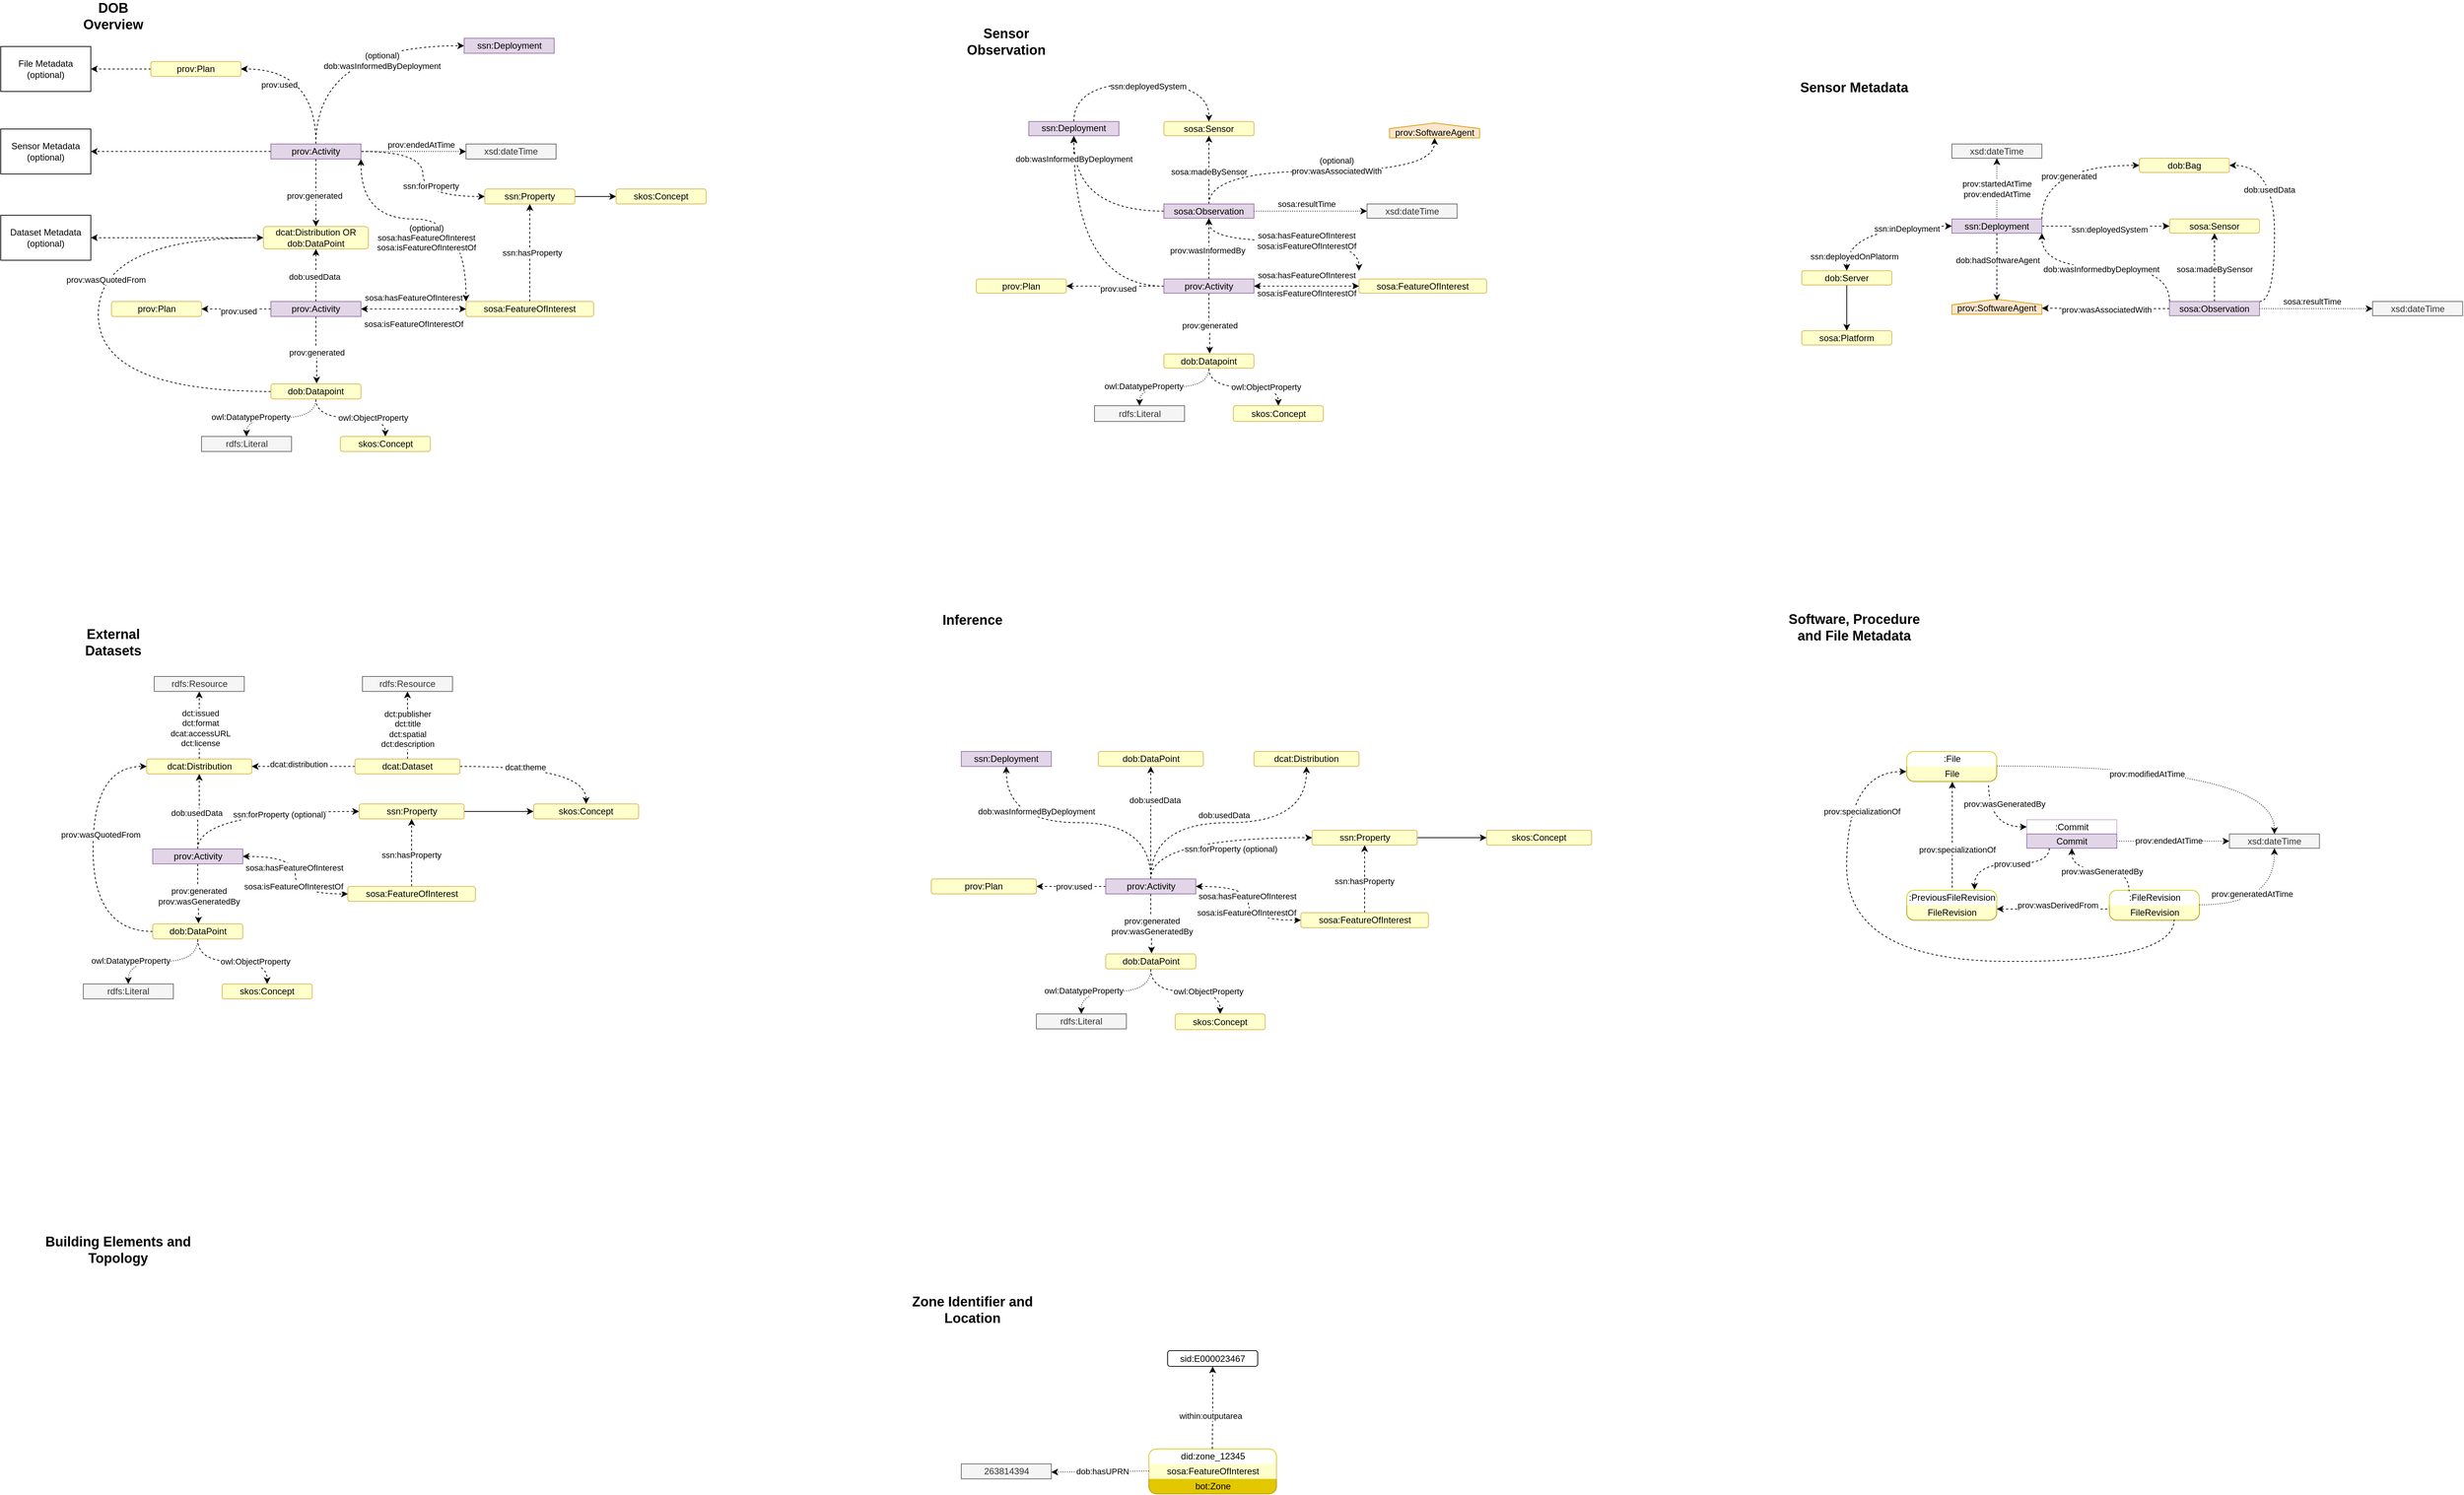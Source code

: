 <mxfile version="26.0.4">
  <diagram name="Page-1" id="d_sv0UrmA0pkKPBzu-4M">
    <mxGraphModel dx="690" dy="1040" grid="1" gridSize="10" guides="1" tooltips="1" connect="1" arrows="1" fold="1" page="1" pageScale="1" pageWidth="2336" pageHeight="1654" math="0" shadow="0">
      <root>
        <mxCell id="0" />
        <mxCell id="1" parent="0" />
        <mxCell id="uDl1SkCYwepjSjY6q5aR-86" value=":Commit" style="rounded=0;whiteSpace=wrap;html=1;fontStyle=0;strokeColor=#C3ABD0;glass=0;labelBorderColor=none;labelBackgroundColor=none;" parent="1" vertex="1">
          <mxGeometry x="2769.86" y="1201.07" width="120" height="19" as="geometry" />
        </mxCell>
        <mxCell id="uDl1SkCYwepjSjY6q5aR-64" value="" style="shape=offPageConnector;whiteSpace=wrap;html=1;rotation=-180;fillColor=#ffe6cc;strokeColor=#d79b00;" parent="1" vertex="1">
          <mxGeometry x="2670" y="507" width="120" height="20" as="geometry" />
        </mxCell>
        <mxCell id="oV0L0_FI22U6Fe_3e3ri-59" style="edgeStyle=orthogonalEdgeStyle;rounded=0;orthogonalLoop=1;jettySize=auto;html=1;exitX=1;exitY=0.5;exitDx=0;exitDy=0;entryX=0;entryY=0.5;entryDx=0;entryDy=0;curved=1;dashed=1;" parent="1" source="oV0L0_FI22U6Fe_3e3ri-2" target="oV0L0_FI22U6Fe_3e3ri-10" edge="1">
          <mxGeometry relative="1" as="geometry" />
        </mxCell>
        <mxCell id="oV0L0_FI22U6Fe_3e3ri-60" value="ssn:forProperty" style="edgeLabel;html=1;align=center;verticalAlign=middle;resizable=0;points=[];" parent="oV0L0_FI22U6Fe_3e3ri-59" vertex="1" connectable="0">
          <mxGeometry x="-0.164" y="17" relative="1" as="geometry">
            <mxPoint x="-7" y="34" as="offset" />
          </mxGeometry>
        </mxCell>
        <mxCell id="oV0L0_FI22U6Fe_3e3ri-35" style="edgeStyle=orthogonalEdgeStyle;rounded=0;orthogonalLoop=1;jettySize=auto;html=1;exitX=1;exitY=1;exitDx=0;exitDy=0;entryX=0;entryY=0;entryDx=0;entryDy=0;curved=1;startArrow=classic;startFill=1;dashed=1;" parent="1" source="oV0L0_FI22U6Fe_3e3ri-2" target="oV0L0_FI22U6Fe_3e3ri-8" edge="1">
          <mxGeometry relative="1" as="geometry">
            <Array as="points">
              <mxPoint x="550" y="400" />
              <mxPoint x="690" y="400" />
            </Array>
          </mxGeometry>
        </mxCell>
        <mxCell id="oV0L0_FI22U6Fe_3e3ri-36" value="(optional)&lt;div&gt;sosa:hasFeatureOfInterest&lt;/div&gt;&lt;div&gt;sosa:isFeatureOfInterestOf&lt;/div&gt;" style="edgeLabel;html=1;align=center;verticalAlign=middle;resizable=0;points=[];" parent="oV0L0_FI22U6Fe_3e3ri-35" vertex="1" connectable="0">
          <mxGeometry x="-0.313" y="-7" relative="1" as="geometry">
            <mxPoint x="53" y="18" as="offset" />
          </mxGeometry>
        </mxCell>
        <mxCell id="uDl1SkCYwepjSjY6q5aR-114" style="edgeStyle=orthogonalEdgeStyle;rounded=0;orthogonalLoop=1;jettySize=auto;html=1;exitX=0;exitY=0.5;exitDx=0;exitDy=0;entryX=1;entryY=0.5;entryDx=0;entryDy=0;dashed=1;" parent="1" source="oV0L0_FI22U6Fe_3e3ri-1" target="uDl1SkCYwepjSjY6q5aR-116" edge="1">
          <mxGeometry relative="1" as="geometry">
            <mxPoint x="220" y="425.167" as="targetPoint" />
          </mxGeometry>
        </mxCell>
        <mxCell id="oV0L0_FI22U6Fe_3e3ri-1" value="dcat:Distribution OR dob:DataPoint" style="rounded=1;whiteSpace=wrap;html=1;fontStyle=0;fillColor=#FFFFCC;strokeColor=#d6b656;" parent="1" vertex="1">
          <mxGeometry x="420" y="410" width="140" height="30" as="geometry" />
        </mxCell>
        <mxCell id="oV0L0_FI22U6Fe_3e3ri-3" style="edgeStyle=orthogonalEdgeStyle;rounded=0;orthogonalLoop=1;jettySize=auto;html=1;exitX=0.5;exitY=1;exitDx=0;exitDy=0;entryX=0.5;entryY=0;entryDx=0;entryDy=0;dashed=1;" parent="1" source="oV0L0_FI22U6Fe_3e3ri-2" target="oV0L0_FI22U6Fe_3e3ri-1" edge="1">
          <mxGeometry relative="1" as="geometry" />
        </mxCell>
        <mxCell id="oV0L0_FI22U6Fe_3e3ri-4" value="prov:generated" style="edgeLabel;html=1;align=center;verticalAlign=middle;resizable=0;points=[];" parent="oV0L0_FI22U6Fe_3e3ri-3" vertex="1" connectable="0">
          <mxGeometry x="0.086" y="-2" relative="1" as="geometry">
            <mxPoint as="offset" />
          </mxGeometry>
        </mxCell>
        <mxCell id="oV0L0_FI22U6Fe_3e3ri-16" style="edgeStyle=orthogonalEdgeStyle;rounded=0;orthogonalLoop=1;jettySize=auto;html=1;exitX=0.5;exitY=0;exitDx=0;exitDy=0;entryX=1;entryY=0.5;entryDx=0;entryDy=0;curved=1;dashed=1;" parent="1" source="oV0L0_FI22U6Fe_3e3ri-2" target="oV0L0_FI22U6Fe_3e3ri-5" edge="1">
          <mxGeometry relative="1" as="geometry" />
        </mxCell>
        <mxCell id="oV0L0_FI22U6Fe_3e3ri-17" value="prov:used" style="edgeLabel;html=1;align=center;verticalAlign=middle;resizable=0;points=[];" parent="oV0L0_FI22U6Fe_3e3ri-16" vertex="1" connectable="0">
          <mxGeometry x="0.058" y="-3" relative="1" as="geometry">
            <mxPoint x="-43" y="24" as="offset" />
          </mxGeometry>
        </mxCell>
        <mxCell id="oV0L0_FI22U6Fe_3e3ri-19" style="edgeStyle=orthogonalEdgeStyle;rounded=0;orthogonalLoop=1;jettySize=auto;html=1;exitX=0.5;exitY=0;exitDx=0;exitDy=0;entryX=0;entryY=0.5;entryDx=0;entryDy=0;curved=1;dashed=1;" parent="1" source="oV0L0_FI22U6Fe_3e3ri-2" target="oV0L0_FI22U6Fe_3e3ri-7" edge="1">
          <mxGeometry relative="1" as="geometry" />
        </mxCell>
        <mxCell id="oV0L0_FI22U6Fe_3e3ri-20" value="&lt;div&gt;(optional)&lt;/div&gt;dob:wasInformedByDeployment" style="edgeLabel;html=1;align=center;verticalAlign=middle;resizable=0;points=[];" parent="oV0L0_FI22U6Fe_3e3ri-19" vertex="1" connectable="0">
          <mxGeometry x="0.035" y="-1" relative="1" as="geometry">
            <mxPoint x="49" y="19" as="offset" />
          </mxGeometry>
        </mxCell>
        <mxCell id="oV0L0_FI22U6Fe_3e3ri-48" style="edgeStyle=orthogonalEdgeStyle;rounded=0;orthogonalLoop=1;jettySize=auto;html=1;exitX=1;exitY=0.5;exitDx=0;exitDy=0;entryX=0;entryY=0.5;entryDx=0;entryDy=0;dashed=1;dashPattern=1 2;" parent="1" source="oV0L0_FI22U6Fe_3e3ri-2" target="oV0L0_FI22U6Fe_3e3ri-47" edge="1">
          <mxGeometry relative="1" as="geometry" />
        </mxCell>
        <mxCell id="oV0L0_FI22U6Fe_3e3ri-49" value="prov:endedAtTime" style="edgeLabel;html=1;align=center;verticalAlign=middle;resizable=0;points=[];" parent="oV0L0_FI22U6Fe_3e3ri-48" vertex="1" connectable="0">
          <mxGeometry x="-0.04" y="-4" relative="1" as="geometry">
            <mxPoint x="13" y="-13" as="offset" />
          </mxGeometry>
        </mxCell>
        <mxCell id="uDl1SkCYwepjSjY6q5aR-113" style="edgeStyle=orthogonalEdgeStyle;rounded=0;orthogonalLoop=1;jettySize=auto;html=1;exitX=0;exitY=0.5;exitDx=0;exitDy=0;entryX=1;entryY=0.5;entryDx=0;entryDy=0;dashed=1;" parent="1" source="oV0L0_FI22U6Fe_3e3ri-2" target="uDl1SkCYwepjSjY6q5aR-115" edge="1">
          <mxGeometry relative="1" as="geometry">
            <mxPoint x="220" y="310" as="targetPoint" />
          </mxGeometry>
        </mxCell>
        <mxCell id="oV0L0_FI22U6Fe_3e3ri-2" value="prov:Activity" style="rounded=0;whiteSpace=wrap;html=1;fontStyle=0;fillColor=#e1d5e7;strokeColor=#9673a6;" parent="1" vertex="1">
          <mxGeometry x="430" y="300" width="120" height="20" as="geometry" />
        </mxCell>
        <mxCell id="9Oqew1JKMZColQfG4jG8-2" style="edgeStyle=orthogonalEdgeStyle;rounded=0;orthogonalLoop=1;jettySize=auto;html=1;exitX=0;exitY=0.5;exitDx=0;exitDy=0;dashed=1;" parent="1" source="oV0L0_FI22U6Fe_3e3ri-5" target="9Oqew1JKMZColQfG4jG8-1" edge="1">
          <mxGeometry relative="1" as="geometry" />
        </mxCell>
        <mxCell id="oV0L0_FI22U6Fe_3e3ri-5" value="prov:Plan" style="rounded=1;whiteSpace=wrap;html=1;fontStyle=0;fillColor=#FFFFCC;strokeColor=#d6b656;" parent="1" vertex="1">
          <mxGeometry x="270" y="190" width="120" height="20" as="geometry" />
        </mxCell>
        <mxCell id="oV0L0_FI22U6Fe_3e3ri-7" value="ssn:Deployment" style="rounded=0;whiteSpace=wrap;html=1;fontStyle=0;fillColor=#e1d5e7;strokeColor=#9673a6;glass=0;shadow=0;" parent="1" vertex="1">
          <mxGeometry x="687.5" y="159" width="120" height="20" as="geometry" />
        </mxCell>
        <mxCell id="oV0L0_FI22U6Fe_3e3ri-11" style="edgeStyle=orthogonalEdgeStyle;rounded=0;orthogonalLoop=1;jettySize=auto;html=1;exitX=0.5;exitY=0;exitDx=0;exitDy=0;entryX=0.5;entryY=1;entryDx=0;entryDy=0;dashed=1;" parent="1" source="oV0L0_FI22U6Fe_3e3ri-8" target="oV0L0_FI22U6Fe_3e3ri-10" edge="1">
          <mxGeometry relative="1" as="geometry" />
        </mxCell>
        <mxCell id="oV0L0_FI22U6Fe_3e3ri-12" value="ssn:hasProperty" style="edgeLabel;html=1;align=center;verticalAlign=middle;resizable=0;points=[];" parent="oV0L0_FI22U6Fe_3e3ri-11" vertex="1" connectable="0">
          <mxGeometry y="-3" relative="1" as="geometry">
            <mxPoint as="offset" />
          </mxGeometry>
        </mxCell>
        <mxCell id="oV0L0_FI22U6Fe_3e3ri-8" value="sosa:FeatureOfInterest" style="rounded=1;whiteSpace=wrap;html=1;fontStyle=0;fillColor=#FFFFCC;strokeColor=#d6b656;" parent="1" vertex="1">
          <mxGeometry x="690" y="510" width="170" height="20" as="geometry" />
        </mxCell>
        <mxCell id="njyGxfNsTSV-C6YQ91Hw-6" style="edgeStyle=orthogonalEdgeStyle;rounded=0;orthogonalLoop=1;jettySize=auto;html=1;exitX=1;exitY=0.5;exitDx=0;exitDy=0;entryX=0;entryY=0.5;entryDx=0;entryDy=0;strokeWidth=1;endSize=6;startSize=1;" parent="1" source="oV0L0_FI22U6Fe_3e3ri-10" target="njyGxfNsTSV-C6YQ91Hw-5" edge="1">
          <mxGeometry relative="1" as="geometry" />
        </mxCell>
        <mxCell id="oV0L0_FI22U6Fe_3e3ri-10" value="ssn:Property" style="rounded=1;whiteSpace=wrap;html=1;fontStyle=0;fillColor=#FFFFCC;strokeColor=#d6b656;" parent="1" vertex="1">
          <mxGeometry x="715" y="360" width="120" height="20" as="geometry" />
        </mxCell>
        <mxCell id="oV0L0_FI22U6Fe_3e3ri-22" style="edgeStyle=orthogonalEdgeStyle;rounded=0;orthogonalLoop=1;jettySize=auto;html=1;exitX=1;exitY=0.5;exitDx=0;exitDy=0;entryX=0;entryY=0.5;entryDx=0;entryDy=0;curved=1;startArrow=classic;startFill=1;dashed=1;" parent="1" source="njyGxfNsTSV-C6YQ91Hw-13" target="oV0L0_FI22U6Fe_3e3ri-8" edge="1">
          <mxGeometry relative="1" as="geometry" />
        </mxCell>
        <mxCell id="oV0L0_FI22U6Fe_3e3ri-25" value="sosa:hasFeatureOfInterest" style="edgeLabel;html=1;align=center;verticalAlign=middle;resizable=0;points=[];" parent="oV0L0_FI22U6Fe_3e3ri-22" vertex="1" connectable="0">
          <mxGeometry x="-0.012" relative="1" as="geometry">
            <mxPoint x="1" y="-15" as="offset" />
          </mxGeometry>
        </mxCell>
        <mxCell id="oV0L0_FI22U6Fe_3e3ri-23" style="edgeStyle=orthogonalEdgeStyle;rounded=0;orthogonalLoop=1;jettySize=auto;html=1;exitX=0.5;exitY=0;exitDx=0;exitDy=0;entryX=0.5;entryY=1;entryDx=0;entryDy=0;dashed=1;" parent="1" source="njyGxfNsTSV-C6YQ91Hw-13" target="oV0L0_FI22U6Fe_3e3ri-1" edge="1">
          <mxGeometry relative="1" as="geometry" />
        </mxCell>
        <mxCell id="oV0L0_FI22U6Fe_3e3ri-24" value="dob:usedData" style="edgeLabel;html=1;align=center;verticalAlign=middle;resizable=0;points=[];" parent="oV0L0_FI22U6Fe_3e3ri-23" vertex="1" connectable="0">
          <mxGeometry x="-0.057" y="2" relative="1" as="geometry">
            <mxPoint as="offset" />
          </mxGeometry>
        </mxCell>
        <mxCell id="njyGxfNsTSV-C6YQ91Hw-9" style="edgeStyle=orthogonalEdgeStyle;rounded=0;orthogonalLoop=1;jettySize=auto;html=1;exitX=0.5;exitY=1;exitDx=0;exitDy=0;entryX=0.5;entryY=0;entryDx=0;entryDy=0;curved=1;dashed=1;dashPattern=1 2;" parent="1" source="oV0L0_FI22U6Fe_3e3ri-21" target="njyGxfNsTSV-C6YQ91Hw-8" edge="1">
          <mxGeometry relative="1" as="geometry" />
        </mxCell>
        <mxCell id="njyGxfNsTSV-C6YQ91Hw-11" value="owl:DatatypeProperty" style="edgeLabel;html=1;align=center;verticalAlign=middle;resizable=0;points=[];" parent="njyGxfNsTSV-C6YQ91Hw-9" vertex="1" connectable="0">
          <mxGeometry x="0.571" y="-1" relative="1" as="geometry">
            <mxPoint as="offset" />
          </mxGeometry>
        </mxCell>
        <mxCell id="njyGxfNsTSV-C6YQ91Hw-10" style="edgeStyle=orthogonalEdgeStyle;rounded=0;orthogonalLoop=1;jettySize=auto;html=1;exitX=0.5;exitY=1;exitDx=0;exitDy=0;entryX=0.5;entryY=0;entryDx=0;entryDy=0;curved=1;dashed=1;" parent="1" source="oV0L0_FI22U6Fe_3e3ri-21" target="njyGxfNsTSV-C6YQ91Hw-7" edge="1">
          <mxGeometry relative="1" as="geometry" />
        </mxCell>
        <mxCell id="njyGxfNsTSV-C6YQ91Hw-12" value="owl:ObjectProperty" style="edgeLabel;html=1;align=center;verticalAlign=middle;resizable=0;points=[];" parent="njyGxfNsTSV-C6YQ91Hw-10" vertex="1" connectable="0">
          <mxGeometry x="0.076" y="-3" relative="1" as="geometry">
            <mxPoint x="24" y="-3" as="offset" />
          </mxGeometry>
        </mxCell>
        <mxCell id="njyGxfNsTSV-C6YQ91Hw-15" style="edgeStyle=orthogonalEdgeStyle;rounded=0;orthogonalLoop=1;jettySize=auto;html=1;exitX=0;exitY=0.5;exitDx=0;exitDy=0;entryX=0;entryY=0.5;entryDx=0;entryDy=0;curved=1;dashed=1;" parent="1" source="oV0L0_FI22U6Fe_3e3ri-21" target="oV0L0_FI22U6Fe_3e3ri-1" edge="1">
          <mxGeometry relative="1" as="geometry">
            <Array as="points">
              <mxPoint x="200" y="630" />
              <mxPoint x="200" y="425" />
            </Array>
          </mxGeometry>
        </mxCell>
        <mxCell id="njyGxfNsTSV-C6YQ91Hw-16" value="prov:wasQuotedFrom" style="edgeLabel;html=1;align=center;verticalAlign=middle;resizable=0;points=[];" parent="njyGxfNsTSV-C6YQ91Hw-15" vertex="1" connectable="0">
          <mxGeometry x="-0.079" y="-2" relative="1" as="geometry">
            <mxPoint x="8" y="-78" as="offset" />
          </mxGeometry>
        </mxCell>
        <mxCell id="oV0L0_FI22U6Fe_3e3ri-21" value="dob:Datapoint" style="rounded=1;whiteSpace=wrap;html=1;fontStyle=0;fillColor=#FFFFCC;strokeColor=#d6b656;" parent="1" vertex="1">
          <mxGeometry x="430" y="620" width="120" height="20" as="geometry" />
        </mxCell>
        <mxCell id="oV0L0_FI22U6Fe_3e3ri-47" value="xsd:dateTime" style="rounded=0;whiteSpace=wrap;html=1;fontStyle=0;fillColor=#f5f5f5;fontColor=#333333;strokeColor=#666666;" parent="1" vertex="1">
          <mxGeometry x="690" y="300" width="120" height="20" as="geometry" />
        </mxCell>
        <mxCell id="njyGxfNsTSV-C6YQ91Hw-5" value="skos:Concept" style="rounded=1;whiteSpace=wrap;html=1;fontStyle=0;fillColor=#FFFFCC;strokeColor=#d6b656;" parent="1" vertex="1">
          <mxGeometry x="890" y="360" width="120" height="20" as="geometry" />
        </mxCell>
        <mxCell id="njyGxfNsTSV-C6YQ91Hw-7" value="skos:Concept" style="rounded=1;whiteSpace=wrap;html=1;fontStyle=0;fillColor=#FFFFCC;strokeColor=#d6b656;" parent="1" vertex="1">
          <mxGeometry x="522.5" y="690" width="120" height="20" as="geometry" />
        </mxCell>
        <mxCell id="njyGxfNsTSV-C6YQ91Hw-8" value="rdfs:Literal" style="rounded=0;whiteSpace=wrap;html=1;fontStyle=0;fillColor=#f5f5f5;fontColor=#333333;strokeColor=#666666;" parent="1" vertex="1">
          <mxGeometry x="337.5" y="690" width="120" height="20" as="geometry" />
        </mxCell>
        <mxCell id="njyGxfNsTSV-C6YQ91Hw-14" style="edgeStyle=orthogonalEdgeStyle;rounded=0;orthogonalLoop=1;jettySize=auto;html=1;exitX=0.5;exitY=1;exitDx=0;exitDy=0;entryX=0.508;entryY=-0.035;entryDx=0;entryDy=0;entryPerimeter=0;dashed=1;" parent="1" source="njyGxfNsTSV-C6YQ91Hw-13" target="oV0L0_FI22U6Fe_3e3ri-21" edge="1">
          <mxGeometry relative="1" as="geometry">
            <mxPoint x="490" y="620" as="targetPoint" />
          </mxGeometry>
        </mxCell>
        <mxCell id="njyGxfNsTSV-C6YQ91Hw-17" value="prov:generated" style="edgeLabel;html=1;align=center;verticalAlign=middle;resizable=0;points=[];" parent="njyGxfNsTSV-C6YQ91Hw-14" vertex="1" connectable="0">
          <mxGeometry x="0.086" relative="1" as="geometry">
            <mxPoint as="offset" />
          </mxGeometry>
        </mxCell>
        <mxCell id="TAd2tgTna2TvzX6ZkFK5-3" style="edgeStyle=orthogonalEdgeStyle;rounded=0;orthogonalLoop=1;jettySize=auto;html=1;exitX=0;exitY=0.5;exitDx=0;exitDy=0;entryX=1;entryY=0.5;entryDx=0;entryDy=0;dashed=1;" parent="1" source="njyGxfNsTSV-C6YQ91Hw-13" target="TAd2tgTna2TvzX6ZkFK5-1" edge="1">
          <mxGeometry relative="1" as="geometry" />
        </mxCell>
        <mxCell id="TAd2tgTna2TvzX6ZkFK5-4" value="prov:used" style="edgeLabel;html=1;align=center;verticalAlign=middle;resizable=0;points=[];" parent="TAd2tgTna2TvzX6ZkFK5-3" vertex="1" connectable="0">
          <mxGeometry x="-0.061" y="3" relative="1" as="geometry">
            <mxPoint as="offset" />
          </mxGeometry>
        </mxCell>
        <mxCell id="njyGxfNsTSV-C6YQ91Hw-13" value="prov:Activity" style="rounded=0;whiteSpace=wrap;html=1;fontStyle=0;fillColor=#e1d5e7;strokeColor=#9673a6;" parent="1" vertex="1">
          <mxGeometry x="430" y="510" width="120" height="20" as="geometry" />
        </mxCell>
        <mxCell id="njyGxfNsTSV-C6YQ91Hw-52" style="edgeStyle=orthogonalEdgeStyle;rounded=0;orthogonalLoop=1;jettySize=auto;html=1;exitX=0.5;exitY=0;exitDx=0;exitDy=0;dashed=1;" parent="1" source="njyGxfNsTSV-C6YQ91Hw-23" edge="1">
          <mxGeometry relative="1" as="geometry">
            <mxPoint x="334.5" y="1030.0" as="targetPoint" />
          </mxGeometry>
        </mxCell>
        <mxCell id="njyGxfNsTSV-C6YQ91Hw-54" value="dct:issued&lt;div&gt;dct:format&lt;/div&gt;&lt;div&gt;dcat:accessURL&lt;/div&gt;&lt;div&gt;dct:license&lt;/div&gt;" style="edgeLabel;html=1;align=center;verticalAlign=middle;resizable=0;points=[];" parent="njyGxfNsTSV-C6YQ91Hw-52" vertex="1" connectable="0">
          <mxGeometry x="-0.083" y="-1" relative="1" as="geometry">
            <mxPoint as="offset" />
          </mxGeometry>
        </mxCell>
        <mxCell id="njyGxfNsTSV-C6YQ91Hw-23" value="dcat:Distribution" style="rounded=1;whiteSpace=wrap;html=1;fontStyle=0;fillColor=#FFFFCC;strokeColor=#d6b656;" parent="1" vertex="1">
          <mxGeometry x="264.5" y="1120" width="140" height="20" as="geometry" />
        </mxCell>
        <mxCell id="njyGxfNsTSV-C6YQ91Hw-63" style="edgeStyle=orthogonalEdgeStyle;rounded=0;orthogonalLoop=1;jettySize=auto;html=1;exitX=0.5;exitY=0;exitDx=0;exitDy=0;entryX=0.5;entryY=1;entryDx=0;entryDy=0;curved=1;dashed=1;" parent="1" source="njyGxfNsTSV-C6YQ91Hw-26" target="AXHpVSYGd78fP7F2rx1N-1" edge="1">
          <mxGeometry relative="1" as="geometry" />
        </mxCell>
        <mxCell id="njyGxfNsTSV-C6YQ91Hw-64" value="ssn:hasProperty" style="edgeLabel;html=1;align=center;verticalAlign=middle;resizable=0;points=[];" parent="njyGxfNsTSV-C6YQ91Hw-63" vertex="1" connectable="0">
          <mxGeometry x="-0.052" y="1" relative="1" as="geometry">
            <mxPoint as="offset" />
          </mxGeometry>
        </mxCell>
        <mxCell id="njyGxfNsTSV-C6YQ91Hw-26" value="sosa:FeatureOfInterest" style="rounded=1;whiteSpace=wrap;html=1;fontStyle=0;fillColor=#FFFFCC;strokeColor=#d6b656;" parent="1" vertex="1">
          <mxGeometry x="532.5" y="1290" width="170" height="20" as="geometry" />
        </mxCell>
        <mxCell id="njyGxfNsTSV-C6YQ91Hw-27" style="edgeStyle=orthogonalEdgeStyle;rounded=0;orthogonalLoop=1;jettySize=auto;html=1;exitX=1;exitY=0.5;exitDx=0;exitDy=0;entryX=0;entryY=0.5;entryDx=0;entryDy=0;curved=1;startArrow=classic;startFill=1;dashed=1;" parent="1" source="njyGxfNsTSV-C6YQ91Hw-42" target="njyGxfNsTSV-C6YQ91Hw-26" edge="1">
          <mxGeometry relative="1" as="geometry" />
        </mxCell>
        <mxCell id="njyGxfNsTSV-C6YQ91Hw-28" value="sosa:hasFeatureOfInterest" style="edgeLabel;html=1;align=center;verticalAlign=middle;resizable=0;points=[];" parent="njyGxfNsTSV-C6YQ91Hw-27" vertex="1" connectable="0">
          <mxGeometry x="-0.012" relative="1" as="geometry">
            <mxPoint x="-2" y="-9" as="offset" />
          </mxGeometry>
        </mxCell>
        <mxCell id="njyGxfNsTSV-C6YQ91Hw-29" style="edgeStyle=orthogonalEdgeStyle;rounded=0;orthogonalLoop=1;jettySize=auto;html=1;exitX=0.5;exitY=0;exitDx=0;exitDy=0;entryX=0.5;entryY=1;entryDx=0;entryDy=0;dashed=1;" parent="1" source="njyGxfNsTSV-C6YQ91Hw-42" target="njyGxfNsTSV-C6YQ91Hw-23" edge="1">
          <mxGeometry relative="1" as="geometry" />
        </mxCell>
        <mxCell id="njyGxfNsTSV-C6YQ91Hw-30" value="dob:usedData" style="edgeLabel;html=1;align=center;verticalAlign=middle;resizable=0;points=[];" parent="njyGxfNsTSV-C6YQ91Hw-29" vertex="1" connectable="0">
          <mxGeometry x="-0.057" y="2" relative="1" as="geometry">
            <mxPoint as="offset" />
          </mxGeometry>
        </mxCell>
        <mxCell id="njyGxfNsTSV-C6YQ91Hw-31" style="edgeStyle=orthogonalEdgeStyle;rounded=0;orthogonalLoop=1;jettySize=auto;html=1;exitX=0.5;exitY=1;exitDx=0;exitDy=0;entryX=0.5;entryY=0;entryDx=0;entryDy=0;curved=1;dashed=1;dashPattern=1 2;" parent="1" source="njyGxfNsTSV-C6YQ91Hw-37" target="njyGxfNsTSV-C6YQ91Hw-39" edge="1">
          <mxGeometry relative="1" as="geometry" />
        </mxCell>
        <mxCell id="njyGxfNsTSV-C6YQ91Hw-32" value="owl:DatatypeProperty" style="edgeLabel;html=1;align=center;verticalAlign=middle;resizable=0;points=[];" parent="njyGxfNsTSV-C6YQ91Hw-31" vertex="1" connectable="0">
          <mxGeometry x="0.571" y="-1" relative="1" as="geometry">
            <mxPoint as="offset" />
          </mxGeometry>
        </mxCell>
        <mxCell id="njyGxfNsTSV-C6YQ91Hw-33" style="edgeStyle=orthogonalEdgeStyle;rounded=0;orthogonalLoop=1;jettySize=auto;html=1;exitX=0.5;exitY=1;exitDx=0;exitDy=0;entryX=0.5;entryY=0;entryDx=0;entryDy=0;curved=1;dashed=1;" parent="1" source="njyGxfNsTSV-C6YQ91Hw-37" target="njyGxfNsTSV-C6YQ91Hw-38" edge="1">
          <mxGeometry relative="1" as="geometry" />
        </mxCell>
        <mxCell id="njyGxfNsTSV-C6YQ91Hw-34" value="owl:ObjectProperty" style="edgeLabel;html=1;align=center;verticalAlign=middle;resizable=0;points=[];" parent="njyGxfNsTSV-C6YQ91Hw-33" vertex="1" connectable="0">
          <mxGeometry x="0.076" y="-3" relative="1" as="geometry">
            <mxPoint x="24" y="-3" as="offset" />
          </mxGeometry>
        </mxCell>
        <mxCell id="njyGxfNsTSV-C6YQ91Hw-35" style="edgeStyle=orthogonalEdgeStyle;rounded=0;orthogonalLoop=1;jettySize=auto;html=1;exitX=0;exitY=0.5;exitDx=0;exitDy=0;entryX=0;entryY=0.5;entryDx=0;entryDy=0;curved=1;dashed=1;" parent="1" source="njyGxfNsTSV-C6YQ91Hw-37" target="njyGxfNsTSV-C6YQ91Hw-23" edge="1">
          <mxGeometry relative="1" as="geometry">
            <Array as="points">
              <mxPoint x="193" y="1350" />
              <mxPoint x="193" y="1130" />
            </Array>
          </mxGeometry>
        </mxCell>
        <mxCell id="njyGxfNsTSV-C6YQ91Hw-36" value="prov:wasQuotedFrom" style="edgeLabel;html=1;align=center;verticalAlign=middle;resizable=0;points=[];" parent="njyGxfNsTSV-C6YQ91Hw-35" vertex="1" connectable="0">
          <mxGeometry x="-0.079" y="-2" relative="1" as="geometry">
            <mxPoint x="8" y="-38" as="offset" />
          </mxGeometry>
        </mxCell>
        <mxCell id="njyGxfNsTSV-C6YQ91Hw-37" value="dob:DataPoint" style="rounded=1;whiteSpace=wrap;html=1;fontStyle=0;fillColor=#FFFFCC;strokeColor=#d6b656;" parent="1" vertex="1">
          <mxGeometry x="272.5" y="1340" width="120" height="20" as="geometry" />
        </mxCell>
        <mxCell id="njyGxfNsTSV-C6YQ91Hw-38" value="skos:Concept" style="rounded=1;whiteSpace=wrap;html=1;fontStyle=0;fillColor=#FFFFCC;strokeColor=#d6b656;" parent="1" vertex="1">
          <mxGeometry x="365" y="1420" width="120" height="20" as="geometry" />
        </mxCell>
        <mxCell id="njyGxfNsTSV-C6YQ91Hw-39" value="rdfs:Literal" style="rounded=0;whiteSpace=wrap;html=1;fontStyle=0;fillColor=#f5f5f5;fontColor=#333333;strokeColor=#666666;" parent="1" vertex="1">
          <mxGeometry x="180" y="1420" width="120" height="20" as="geometry" />
        </mxCell>
        <mxCell id="njyGxfNsTSV-C6YQ91Hw-40" style="edgeStyle=orthogonalEdgeStyle;rounded=0;orthogonalLoop=1;jettySize=auto;html=1;exitX=0.5;exitY=1;exitDx=0;exitDy=0;entryX=0.508;entryY=-0.035;entryDx=0;entryDy=0;entryPerimeter=0;dashed=1;" parent="1" source="njyGxfNsTSV-C6YQ91Hw-42" target="njyGxfNsTSV-C6YQ91Hw-37" edge="1">
          <mxGeometry relative="1" as="geometry">
            <mxPoint x="332.5" y="1350" as="targetPoint" />
          </mxGeometry>
        </mxCell>
        <mxCell id="njyGxfNsTSV-C6YQ91Hw-41" value="prov:generated&lt;div&gt;prov:wasGeneratedBy&lt;/div&gt;" style="edgeLabel;html=1;align=center;verticalAlign=middle;resizable=0;points=[];" parent="njyGxfNsTSV-C6YQ91Hw-40" vertex="1" connectable="0">
          <mxGeometry x="0.086" relative="1" as="geometry">
            <mxPoint as="offset" />
          </mxGeometry>
        </mxCell>
        <mxCell id="AXHpVSYGd78fP7F2rx1N-2" style="edgeStyle=orthogonalEdgeStyle;rounded=0;orthogonalLoop=1;jettySize=auto;html=1;exitX=0.5;exitY=0;exitDx=0;exitDy=0;entryX=0;entryY=0.5;entryDx=0;entryDy=0;curved=1;dashed=1;" parent="1" source="njyGxfNsTSV-C6YQ91Hw-42" target="AXHpVSYGd78fP7F2rx1N-1" edge="1">
          <mxGeometry relative="1" as="geometry" />
        </mxCell>
        <mxCell id="AXHpVSYGd78fP7F2rx1N-4" value="ssn:forProperty (optional)" style="edgeLabel;html=1;align=center;verticalAlign=middle;resizable=0;points=[];" parent="AXHpVSYGd78fP7F2rx1N-2" vertex="1" connectable="0">
          <mxGeometry x="0.195" y="-3" relative="1" as="geometry">
            <mxPoint y="1" as="offset" />
          </mxGeometry>
        </mxCell>
        <mxCell id="njyGxfNsTSV-C6YQ91Hw-42" value="prov:Activity" style="rounded=0;whiteSpace=wrap;html=1;fontStyle=0;fillColor=#e1d5e7;strokeColor=#9673a6;" parent="1" vertex="1">
          <mxGeometry x="272.5" y="1240" width="120" height="20" as="geometry" />
        </mxCell>
        <mxCell id="njyGxfNsTSV-C6YQ91Hw-49" value="External Datasets" style="text;html=1;align=center;verticalAlign=middle;whiteSpace=wrap;rounded=0;fontStyle=1;fontSize=18;" parent="1" vertex="1">
          <mxGeometry x="164.5" y="950" width="110" height="30" as="geometry" />
        </mxCell>
        <mxCell id="njyGxfNsTSV-C6YQ91Hw-55" style="edgeStyle=orthogonalEdgeStyle;rounded=0;orthogonalLoop=1;jettySize=auto;html=1;exitX=0;exitY=0.5;exitDx=0;exitDy=0;dashed=1;" parent="1" source="njyGxfNsTSV-C6YQ91Hw-50" target="njyGxfNsTSV-C6YQ91Hw-23" edge="1">
          <mxGeometry relative="1" as="geometry" />
        </mxCell>
        <mxCell id="njyGxfNsTSV-C6YQ91Hw-56" value="dcat:distribution" style="edgeLabel;html=1;align=center;verticalAlign=middle;resizable=0;points=[];" parent="njyGxfNsTSV-C6YQ91Hw-55" vertex="1" connectable="0">
          <mxGeometry x="0.094" y="-3" relative="1" as="geometry">
            <mxPoint as="offset" />
          </mxGeometry>
        </mxCell>
        <mxCell id="njyGxfNsTSV-C6YQ91Hw-59" style="edgeStyle=orthogonalEdgeStyle;rounded=0;orthogonalLoop=1;jettySize=auto;html=1;exitX=0.5;exitY=0;exitDx=0;exitDy=0;entryX=0.5;entryY=1;entryDx=0;entryDy=0;dashed=1;" parent="1" source="njyGxfNsTSV-C6YQ91Hw-50" target="njyGxfNsTSV-C6YQ91Hw-58" edge="1">
          <mxGeometry relative="1" as="geometry" />
        </mxCell>
        <mxCell id="njyGxfNsTSV-C6YQ91Hw-60" value="dct:publisher&lt;div&gt;dct:title&lt;/div&gt;&lt;div&gt;dct:spatial&lt;br&gt;&lt;/div&gt;&lt;div&gt;dct:description&lt;br&gt;&lt;/div&gt;" style="edgeLabel;html=1;align=center;verticalAlign=middle;resizable=0;points=[];" parent="njyGxfNsTSV-C6YQ91Hw-59" vertex="1" connectable="0">
          <mxGeometry x="0.158" y="-2" relative="1" as="geometry">
            <mxPoint x="-2" y="12" as="offset" />
          </mxGeometry>
        </mxCell>
        <mxCell id="njyGxfNsTSV-C6YQ91Hw-65" style="edgeStyle=orthogonalEdgeStyle;rounded=0;orthogonalLoop=1;jettySize=auto;html=1;exitX=1;exitY=0.5;exitDx=0;exitDy=0;entryX=0.5;entryY=0;entryDx=0;entryDy=0;curved=1;dashed=1;" parent="1" source="njyGxfNsTSV-C6YQ91Hw-50" target="njyGxfNsTSV-C6YQ91Hw-61" edge="1">
          <mxGeometry relative="1" as="geometry" />
        </mxCell>
        <mxCell id="njyGxfNsTSV-C6YQ91Hw-66" value="dcat:theme" style="edgeLabel;html=1;align=center;verticalAlign=middle;resizable=0;points=[];" parent="njyGxfNsTSV-C6YQ91Hw-65" vertex="1" connectable="0">
          <mxGeometry x="-0.202" y="-1" relative="1" as="geometry">
            <mxPoint as="offset" />
          </mxGeometry>
        </mxCell>
        <mxCell id="njyGxfNsTSV-C6YQ91Hw-50" value="dcat:Dataset" style="rounded=1;whiteSpace=wrap;html=1;fontStyle=0;fillColor=#FFFFCC;strokeColor=#d6b656;" parent="1" vertex="1">
          <mxGeometry x="542" y="1120" width="140" height="20" as="geometry" />
        </mxCell>
        <mxCell id="njyGxfNsTSV-C6YQ91Hw-53" value="rdfs:Resource" style="rounded=0;whiteSpace=wrap;html=1;fontStyle=0;fillColor=#f5f5f5;fontColor=#333333;strokeColor=#666666;" parent="1" vertex="1">
          <mxGeometry x="274.5" y="1010" width="120" height="20" as="geometry" />
        </mxCell>
        <mxCell id="njyGxfNsTSV-C6YQ91Hw-58" value="rdfs:Resource" style="rounded=0;whiteSpace=wrap;html=1;fontStyle=0;fillColor=#f5f5f5;fontColor=#333333;strokeColor=#666666;" parent="1" vertex="1">
          <mxGeometry x="552" y="1010" width="120" height="20" as="geometry" />
        </mxCell>
        <mxCell id="njyGxfNsTSV-C6YQ91Hw-61" value="skos:Concept" style="rounded=1;whiteSpace=wrap;html=1;fontStyle=0;fillColor=#FFFFCC;strokeColor=#d6b656;" parent="1" vertex="1">
          <mxGeometry x="780" y="1180" width="140" height="20" as="geometry" />
        </mxCell>
        <mxCell id="njyGxfNsTSV-C6YQ91Hw-62" value="sosa:isFeatureOfInterestOf" style="edgeLabel;html=1;align=center;verticalAlign=middle;resizable=0;points=[];" parent="1" vertex="1" connectable="0">
          <mxGeometry x="460.0" y="1290" as="geometry" />
        </mxCell>
        <mxCell id="AXHpVSYGd78fP7F2rx1N-5" style="edgeStyle=orthogonalEdgeStyle;rounded=0;orthogonalLoop=1;jettySize=auto;html=1;exitX=1;exitY=0.5;exitDx=0;exitDy=0;strokeWidth=1;endSize=6;startSize=6;" parent="1" source="AXHpVSYGd78fP7F2rx1N-1" target="njyGxfNsTSV-C6YQ91Hw-61" edge="1">
          <mxGeometry relative="1" as="geometry" />
        </mxCell>
        <mxCell id="AXHpVSYGd78fP7F2rx1N-1" value="ssn:Property" style="rounded=1;whiteSpace=wrap;html=1;fontStyle=0;fillColor=#FFFFCC;strokeColor=#d6b656;" parent="1" vertex="1">
          <mxGeometry x="547.5" y="1180" width="140" height="20" as="geometry" />
        </mxCell>
        <mxCell id="AXHpVSYGd78fP7F2rx1N-9" value="sosa:isFeatureOfInterestOf" style="edgeLabel;html=1;align=center;verticalAlign=middle;resizable=0;points=[];" parent="1" vertex="1" connectable="0">
          <mxGeometry x="619.995" y="540" as="geometry" />
        </mxCell>
        <mxCell id="TAd2tgTna2TvzX6ZkFK5-1" value="prov:Plan" style="rounded=1;whiteSpace=wrap;html=1;fontStyle=0;fillColor=#FFFFCC;strokeColor=#d6b656;" parent="1" vertex="1">
          <mxGeometry x="217.5" y="510" width="120" height="20" as="geometry" />
        </mxCell>
        <mxCell id="-XH-i8WMADYhDzxLogL1-3" style="edgeStyle=orthogonalEdgeStyle;rounded=0;orthogonalLoop=1;jettySize=auto;html=1;exitX=0.5;exitY=1;exitDx=0;exitDy=0;entryX=0;entryY=0;entryDx=0;entryDy=0;curved=1;startArrow=classic;startFill=1;dashed=1;" parent="1" edge="1">
          <mxGeometry relative="1" as="geometry">
            <Array as="points">
              <mxPoint x="1679.96" y="429" />
              <mxPoint x="1879.96" y="429" />
            </Array>
            <mxPoint x="1679.96" y="399" as="sourcePoint" />
            <mxPoint x="1879.96" y="469" as="targetPoint" />
          </mxGeometry>
        </mxCell>
        <mxCell id="-XH-i8WMADYhDzxLogL1-4" value="&lt;div&gt;sosa:hasFeatureOfInterest&lt;/div&gt;&lt;div&gt;sosa:isFeatureOfInterestOf&lt;/div&gt;" style="edgeLabel;html=1;align=center;verticalAlign=middle;resizable=0;points=[];" parent="-XH-i8WMADYhDzxLogL1-3" vertex="1" connectable="0">
          <mxGeometry x="-0.313" y="-7" relative="1" as="geometry">
            <mxPoint x="67" y="-7" as="offset" />
          </mxGeometry>
        </mxCell>
        <mxCell id="-XH-i8WMADYhDzxLogL1-56" style="edgeStyle=orthogonalEdgeStyle;rounded=0;orthogonalLoop=1;jettySize=auto;html=1;exitX=0.5;exitY=0;exitDx=0;exitDy=0;entryX=0.5;entryY=1;entryDx=0;entryDy=0;dashed=1;" parent="1" source="-XH-i8WMADYhDzxLogL1-16" target="-XH-i8WMADYhDzxLogL1-55" edge="1">
          <mxGeometry relative="1" as="geometry" />
        </mxCell>
        <mxCell id="-XH-i8WMADYhDzxLogL1-57" value="sosa:madeBySensor" style="edgeLabel;html=1;align=center;verticalAlign=middle;resizable=0;points=[];" parent="-XH-i8WMADYhDzxLogL1-56" vertex="1" connectable="0">
          <mxGeometry x="-0.042" relative="1" as="geometry">
            <mxPoint as="offset" />
          </mxGeometry>
        </mxCell>
        <mxCell id="-XH-i8WMADYhDzxLogL1-61" style="edgeStyle=orthogonalEdgeStyle;rounded=0;orthogonalLoop=1;jettySize=auto;html=1;exitX=0.5;exitY=0;exitDx=0;exitDy=0;curved=1;entryX=0.5;entryY=0;entryDx=0;entryDy=0;dashed=1;" parent="1" source="-XH-i8WMADYhDzxLogL1-16" target="uDl1SkCYwepjSjY6q5aR-1" edge="1">
          <mxGeometry relative="1" as="geometry">
            <mxPoint x="1981" y="290" as="targetPoint" />
          </mxGeometry>
        </mxCell>
        <mxCell id="-XH-i8WMADYhDzxLogL1-70" style="edgeStyle=orthogonalEdgeStyle;rounded=0;orthogonalLoop=1;jettySize=auto;html=1;exitX=1;exitY=0.5;exitDx=0;exitDy=0;entryX=0;entryY=0.5;entryDx=0;entryDy=0;dashed=1;dashPattern=1 2;" parent="1" source="-XH-i8WMADYhDzxLogL1-16" target="-XH-i8WMADYhDzxLogL1-69" edge="1">
          <mxGeometry relative="1" as="geometry" />
        </mxCell>
        <mxCell id="9Oqew1JKMZColQfG4jG8-9" style="edgeStyle=orthogonalEdgeStyle;rounded=0;orthogonalLoop=1;jettySize=auto;html=1;exitX=0;exitY=0.5;exitDx=0;exitDy=0;curved=1;dashed=1;" parent="1" source="-XH-i8WMADYhDzxLogL1-16" edge="1">
          <mxGeometry relative="1" as="geometry">
            <mxPoint x="1500" y="290.0" as="targetPoint" />
          </mxGeometry>
        </mxCell>
        <mxCell id="-XH-i8WMADYhDzxLogL1-16" value="sosa:Observation" style="rounded=0;whiteSpace=wrap;html=1;fontStyle=0;fillColor=#e1d5e7;strokeColor=#9673a6;" parent="1" vertex="1">
          <mxGeometry x="1620" y="380" width="120" height="19" as="geometry" />
        </mxCell>
        <mxCell id="-XH-i8WMADYhDzxLogL1-21" value="sosa:FeatureOfInterest" style="rounded=1;whiteSpace=wrap;html=1;fontStyle=0;fillColor=#FFFFCC;strokeColor=#d6b656;" parent="1" vertex="1">
          <mxGeometry x="1880" y="480" width="170" height="19" as="geometry" />
        </mxCell>
        <mxCell id="-XH-i8WMADYhDzxLogL1-24" style="edgeStyle=orthogonalEdgeStyle;rounded=0;orthogonalLoop=1;jettySize=auto;html=1;exitX=1;exitY=0.5;exitDx=0;exitDy=0;entryX=0;entryY=0.5;entryDx=0;entryDy=0;curved=1;startArrow=classic;startFill=1;dashed=1;" parent="1" source="-XH-i8WMADYhDzxLogL1-49" target="-XH-i8WMADYhDzxLogL1-21" edge="1">
          <mxGeometry relative="1" as="geometry" />
        </mxCell>
        <mxCell id="-XH-i8WMADYhDzxLogL1-25" value="sosa:hasFeatureOfInterest" style="edgeLabel;html=1;align=center;verticalAlign=middle;resizable=0;points=[];" parent="-XH-i8WMADYhDzxLogL1-24" vertex="1" connectable="0">
          <mxGeometry x="-0.012" relative="1" as="geometry">
            <mxPoint x="1" y="-15" as="offset" />
          </mxGeometry>
        </mxCell>
        <mxCell id="-XH-i8WMADYhDzxLogL1-26" style="edgeStyle=orthogonalEdgeStyle;rounded=0;orthogonalLoop=1;jettySize=auto;html=1;exitX=0.5;exitY=0;exitDx=0;exitDy=0;entryX=0.5;entryY=1;entryDx=0;entryDy=0;dashed=1;" parent="1" source="-XH-i8WMADYhDzxLogL1-49" edge="1">
          <mxGeometry relative="1" as="geometry">
            <mxPoint x="1680" y="399" as="targetPoint" />
          </mxGeometry>
        </mxCell>
        <mxCell id="-XH-i8WMADYhDzxLogL1-27" value="prov:wasInformedBy" style="edgeLabel;html=1;align=center;verticalAlign=middle;resizable=0;points=[];" parent="-XH-i8WMADYhDzxLogL1-26" vertex="1" connectable="0">
          <mxGeometry x="-0.057" y="2" relative="1" as="geometry">
            <mxPoint as="offset" />
          </mxGeometry>
        </mxCell>
        <mxCell id="-XH-i8WMADYhDzxLogL1-28" style="edgeStyle=orthogonalEdgeStyle;rounded=0;orthogonalLoop=1;jettySize=auto;html=1;exitX=0.5;exitY=1;exitDx=0;exitDy=0;entryX=0.5;entryY=0;entryDx=0;entryDy=0;curved=1;dashed=1;dashPattern=1 2;" parent="1" source="-XH-i8WMADYhDzxLogL1-34" target="-XH-i8WMADYhDzxLogL1-44" edge="1">
          <mxGeometry relative="1" as="geometry" />
        </mxCell>
        <mxCell id="-XH-i8WMADYhDzxLogL1-29" value="owl:DatatypeProperty" style="edgeLabel;html=1;align=center;verticalAlign=middle;resizable=0;points=[];" parent="-XH-i8WMADYhDzxLogL1-28" vertex="1" connectable="0">
          <mxGeometry x="0.571" y="-1" relative="1" as="geometry">
            <mxPoint as="offset" />
          </mxGeometry>
        </mxCell>
        <mxCell id="-XH-i8WMADYhDzxLogL1-30" style="edgeStyle=orthogonalEdgeStyle;rounded=0;orthogonalLoop=1;jettySize=auto;html=1;exitX=0.5;exitY=1;exitDx=0;exitDy=0;entryX=0.5;entryY=0;entryDx=0;entryDy=0;curved=1;dashed=1;" parent="1" source="-XH-i8WMADYhDzxLogL1-34" target="-XH-i8WMADYhDzxLogL1-43" edge="1">
          <mxGeometry relative="1" as="geometry" />
        </mxCell>
        <mxCell id="-XH-i8WMADYhDzxLogL1-31" value="owl:ObjectProperty" style="edgeLabel;html=1;align=center;verticalAlign=middle;resizable=0;points=[];" parent="-XH-i8WMADYhDzxLogL1-30" vertex="1" connectable="0">
          <mxGeometry x="0.076" y="-3" relative="1" as="geometry">
            <mxPoint x="24" y="-3" as="offset" />
          </mxGeometry>
        </mxCell>
        <mxCell id="-XH-i8WMADYhDzxLogL1-34" value="dob:Datapoint" style="rounded=1;whiteSpace=wrap;html=1;fontStyle=0;fillColor=#FFFFCC;strokeColor=#d6b656;" parent="1" vertex="1">
          <mxGeometry x="1620" y="580" width="120" height="19" as="geometry" />
        </mxCell>
        <mxCell id="-XH-i8WMADYhDzxLogL1-43" value="skos:Concept" style="rounded=1;whiteSpace=wrap;html=1;fontStyle=0;fillColor=#FFFFCC;strokeColor=#d6b656;" parent="1" vertex="1">
          <mxGeometry x="1712.5" y="649" width="120" height="21" as="geometry" />
        </mxCell>
        <mxCell id="-XH-i8WMADYhDzxLogL1-44" value="rdfs:Literal" style="rounded=0;whiteSpace=wrap;html=1;fontStyle=0;fillColor=#f5f5f5;fontColor=#333333;strokeColor=#666666;" parent="1" vertex="1">
          <mxGeometry x="1527.5" y="649" width="120" height="21" as="geometry" />
        </mxCell>
        <mxCell id="-XH-i8WMADYhDzxLogL1-45" style="edgeStyle=orthogonalEdgeStyle;rounded=0;orthogonalLoop=1;jettySize=auto;html=1;exitX=0.5;exitY=1;exitDx=0;exitDy=0;entryX=0.508;entryY=-0.035;entryDx=0;entryDy=0;entryPerimeter=0;dashed=1;" parent="1" source="-XH-i8WMADYhDzxLogL1-49" target="-XH-i8WMADYhDzxLogL1-34" edge="1">
          <mxGeometry relative="1" as="geometry">
            <mxPoint x="1680" y="579" as="targetPoint" />
          </mxGeometry>
        </mxCell>
        <mxCell id="-XH-i8WMADYhDzxLogL1-46" value="prov:generated" style="edgeLabel;html=1;align=center;verticalAlign=middle;resizable=0;points=[];" parent="-XH-i8WMADYhDzxLogL1-45" vertex="1" connectable="0">
          <mxGeometry x="0.086" relative="1" as="geometry">
            <mxPoint as="offset" />
          </mxGeometry>
        </mxCell>
        <mxCell id="-XH-i8WMADYhDzxLogL1-47" style="edgeStyle=orthogonalEdgeStyle;rounded=0;orthogonalLoop=1;jettySize=auto;html=1;exitX=0;exitY=0.5;exitDx=0;exitDy=0;entryX=1;entryY=0.5;entryDx=0;entryDy=0;dashed=1;" parent="1" source="-XH-i8WMADYhDzxLogL1-49" target="-XH-i8WMADYhDzxLogL1-53" edge="1">
          <mxGeometry relative="1" as="geometry" />
        </mxCell>
        <mxCell id="-XH-i8WMADYhDzxLogL1-48" value="prov:used" style="edgeLabel;html=1;align=center;verticalAlign=middle;resizable=0;points=[];" parent="-XH-i8WMADYhDzxLogL1-47" vertex="1" connectable="0">
          <mxGeometry x="-0.061" y="3" relative="1" as="geometry">
            <mxPoint as="offset" />
          </mxGeometry>
        </mxCell>
        <mxCell id="-XH-i8WMADYhDzxLogL1-65" style="edgeStyle=orthogonalEdgeStyle;rounded=0;orthogonalLoop=1;jettySize=auto;html=1;exitX=0;exitY=0.5;exitDx=0;exitDy=0;entryX=0.5;entryY=1;entryDx=0;entryDy=0;curved=1;dashed=1;" parent="1" source="-XH-i8WMADYhDzxLogL1-49" target="-XH-i8WMADYhDzxLogL1-62" edge="1">
          <mxGeometry relative="1" as="geometry" />
        </mxCell>
        <mxCell id="-XH-i8WMADYhDzxLogL1-66" value="dob:wasInformedByDeployment" style="edgeLabel;html=1;align=center;verticalAlign=middle;resizable=0;points=[];" parent="-XH-i8WMADYhDzxLogL1-65" vertex="1" connectable="0">
          <mxGeometry x="0.353" y="-5" relative="1" as="geometry">
            <mxPoint x="-5" y="-73" as="offset" />
          </mxGeometry>
        </mxCell>
        <mxCell id="-XH-i8WMADYhDzxLogL1-49" value="prov:Activity" style="rounded=0;whiteSpace=wrap;html=1;fontStyle=0;fillColor=#e1d5e7;strokeColor=#9673a6;" parent="1" vertex="1">
          <mxGeometry x="1620" y="480" width="120" height="19" as="geometry" />
        </mxCell>
        <mxCell id="-XH-i8WMADYhDzxLogL1-52" value="sosa:isFeatureOfInterestOf" style="edgeLabel;html=1;align=center;verticalAlign=middle;resizable=0;points=[];" parent="1" vertex="1" connectable="0">
          <mxGeometry x="1809.995" y="499" as="geometry" />
        </mxCell>
        <mxCell id="-XH-i8WMADYhDzxLogL1-53" value="prov:Plan" style="rounded=1;whiteSpace=wrap;html=1;fontStyle=0;fillColor=#FFFFCC;strokeColor=#d6b656;" parent="1" vertex="1">
          <mxGeometry x="1370" y="480" width="120" height="19" as="geometry" />
        </mxCell>
        <mxCell id="-XH-i8WMADYhDzxLogL1-54" value="Sensor Observation" style="text;html=1;align=center;verticalAlign=middle;whiteSpace=wrap;rounded=0;fontStyle=1;fontSize=18;" parent="1" vertex="1">
          <mxGeometry x="1340" y="149" width="140" height="30" as="geometry" />
        </mxCell>
        <mxCell id="-XH-i8WMADYhDzxLogL1-55" value="sosa:Sensor" style="rounded=1;whiteSpace=wrap;html=1;fontStyle=0;fillColor=#FFFFCC;strokeColor=#d6b656;" parent="1" vertex="1">
          <mxGeometry x="1620" y="270" width="120" height="19" as="geometry" />
        </mxCell>
        <mxCell id="-XH-i8WMADYhDzxLogL1-58" value="(optional)&lt;div&gt;prov:wasAssociatedWith&lt;/div&gt;" style="edgeLabel;html=1;align=center;verticalAlign=middle;resizable=0;points=[];" parent="1" vertex="1" connectable="0">
          <mxGeometry x="1849.999" y="329.005" as="geometry" />
        </mxCell>
        <mxCell id="-XH-i8WMADYhDzxLogL1-63" style="edgeStyle=orthogonalEdgeStyle;rounded=0;orthogonalLoop=1;jettySize=auto;html=1;exitX=0.5;exitY=0;exitDx=0;exitDy=0;entryX=0.5;entryY=0;entryDx=0;entryDy=0;curved=1;dashed=1;" parent="1" source="-XH-i8WMADYhDzxLogL1-62" target="-XH-i8WMADYhDzxLogL1-55" edge="1">
          <mxGeometry relative="1" as="geometry">
            <Array as="points">
              <mxPoint x="1500" y="219" />
              <mxPoint x="1680" y="219" />
            </Array>
          </mxGeometry>
        </mxCell>
        <mxCell id="-XH-i8WMADYhDzxLogL1-64" value="ssn:deployedSystem" style="edgeLabel;html=1;align=center;verticalAlign=middle;resizable=0;points=[];" parent="-XH-i8WMADYhDzxLogL1-63" vertex="1" connectable="0">
          <mxGeometry x="0.061" y="-4" relative="1" as="geometry">
            <mxPoint as="offset" />
          </mxGeometry>
        </mxCell>
        <mxCell id="-XH-i8WMADYhDzxLogL1-62" value="ssn:Deployment" style="rounded=0;whiteSpace=wrap;html=1;fontStyle=0;fillColor=#e1d5e7;strokeColor=#9673a6;" parent="1" vertex="1">
          <mxGeometry x="1440" y="270" width="120" height="18.98" as="geometry" />
        </mxCell>
        <mxCell id="-XH-i8WMADYhDzxLogL1-68" value="sosa:resultTime" style="edgeLabel;html=1;align=center;verticalAlign=middle;resizable=0;points=[];" parent="1" vertex="1" connectable="0">
          <mxGeometry x="1809.997" y="380.0" as="geometry" />
        </mxCell>
        <mxCell id="-XH-i8WMADYhDzxLogL1-69" value="xsd:dateTime" style="rounded=0;whiteSpace=wrap;html=1;fontStyle=0;fillColor=#f5f5f5;fontColor=#333333;strokeColor=#666666;" parent="1" vertex="1">
          <mxGeometry x="1890.7" y="380" width="120" height="19" as="geometry" />
        </mxCell>
        <mxCell id="-XH-i8WMADYhDzxLogL1-72" value="Inference" style="text;html=1;align=center;verticalAlign=middle;whiteSpace=wrap;rounded=0;fontStyle=1;fontSize=18;" parent="1" vertex="1">
          <mxGeometry x="1310" y="920" width="110" height="30" as="geometry" />
        </mxCell>
        <mxCell id="-XH-i8WMADYhDzxLogL1-75" value="dcat:Distribution" style="rounded=1;whiteSpace=wrap;html=1;fontStyle=0;fillColor=#FFFFCC;strokeColor=#d6b656;" parent="1" vertex="1">
          <mxGeometry x="1740" y="1110" width="140" height="20" as="geometry" />
        </mxCell>
        <mxCell id="-XH-i8WMADYhDzxLogL1-76" style="edgeStyle=orthogonalEdgeStyle;rounded=0;orthogonalLoop=1;jettySize=auto;html=1;exitX=0.5;exitY=0;exitDx=0;exitDy=0;entryX=0.5;entryY=1;entryDx=0;entryDy=0;curved=1;dashed=1;" parent="1" source="-XH-i8WMADYhDzxLogL1-78" target="-XH-i8WMADYhDzxLogL1-109" edge="1">
          <mxGeometry relative="1" as="geometry" />
        </mxCell>
        <mxCell id="-XH-i8WMADYhDzxLogL1-77" value="ssn:hasProperty" style="edgeLabel;html=1;align=center;verticalAlign=middle;resizable=0;points=[];" parent="-XH-i8WMADYhDzxLogL1-76" vertex="1" connectable="0">
          <mxGeometry x="-0.052" y="1" relative="1" as="geometry">
            <mxPoint as="offset" />
          </mxGeometry>
        </mxCell>
        <mxCell id="-XH-i8WMADYhDzxLogL1-78" value="sosa:FeatureOfInterest" style="rounded=1;whiteSpace=wrap;html=1;fontStyle=0;fillColor=#FFFFCC;strokeColor=#d6b656;" parent="1" vertex="1">
          <mxGeometry x="1802.5" y="1325" width="170" height="20" as="geometry" />
        </mxCell>
        <mxCell id="-XH-i8WMADYhDzxLogL1-79" style="edgeStyle=orthogonalEdgeStyle;rounded=0;orthogonalLoop=1;jettySize=auto;html=1;exitX=1;exitY=0.5;exitDx=0;exitDy=0;entryX=0;entryY=0.5;entryDx=0;entryDy=0;curved=1;startArrow=classic;startFill=1;dashed=1;" parent="1" source="-XH-i8WMADYhDzxLogL1-96" target="-XH-i8WMADYhDzxLogL1-78" edge="1">
          <mxGeometry relative="1" as="geometry" />
        </mxCell>
        <mxCell id="-XH-i8WMADYhDzxLogL1-80" value="sosa:hasFeatureOfInterest" style="edgeLabel;html=1;align=center;verticalAlign=middle;resizable=0;points=[];" parent="-XH-i8WMADYhDzxLogL1-79" vertex="1" connectable="0">
          <mxGeometry x="-0.012" relative="1" as="geometry">
            <mxPoint x="-2" y="-9" as="offset" />
          </mxGeometry>
        </mxCell>
        <mxCell id="-XH-i8WMADYhDzxLogL1-81" style="edgeStyle=orthogonalEdgeStyle;rounded=0;orthogonalLoop=1;jettySize=auto;html=1;exitX=0.5;exitY=0;exitDx=0;exitDy=0;entryX=0.5;entryY=1;entryDx=0;entryDy=0;curved=1;dashed=1;" parent="1" source="-XH-i8WMADYhDzxLogL1-96" target="-XH-i8WMADYhDzxLogL1-75" edge="1">
          <mxGeometry relative="1" as="geometry" />
        </mxCell>
        <mxCell id="-XH-i8WMADYhDzxLogL1-82" value="dob:usedData" style="edgeLabel;html=1;align=center;verticalAlign=middle;resizable=0;points=[];" parent="-XH-i8WMADYhDzxLogL1-81" vertex="1" connectable="0">
          <mxGeometry x="-0.057" y="2" relative="1" as="geometry">
            <mxPoint x="4" y="-8" as="offset" />
          </mxGeometry>
        </mxCell>
        <mxCell id="-XH-i8WMADYhDzxLogL1-83" style="edgeStyle=orthogonalEdgeStyle;rounded=0;orthogonalLoop=1;jettySize=auto;html=1;exitX=0.5;exitY=1;exitDx=0;exitDy=0;entryX=0.5;entryY=0;entryDx=0;entryDy=0;curved=1;dashed=1;dashPattern=1 2;" parent="1" source="-XH-i8WMADYhDzxLogL1-89" target="-XH-i8WMADYhDzxLogL1-91" edge="1">
          <mxGeometry relative="1" as="geometry" />
        </mxCell>
        <mxCell id="-XH-i8WMADYhDzxLogL1-84" value="owl:DatatypeProperty" style="edgeLabel;html=1;align=center;verticalAlign=middle;resizable=0;points=[];" parent="-XH-i8WMADYhDzxLogL1-83" vertex="1" connectable="0">
          <mxGeometry x="0.571" y="-1" relative="1" as="geometry">
            <mxPoint as="offset" />
          </mxGeometry>
        </mxCell>
        <mxCell id="-XH-i8WMADYhDzxLogL1-85" style="edgeStyle=orthogonalEdgeStyle;rounded=0;orthogonalLoop=1;jettySize=auto;html=1;exitX=0.5;exitY=1;exitDx=0;exitDy=0;entryX=0.5;entryY=0;entryDx=0;entryDy=0;curved=1;dashed=1;" parent="1" source="-XH-i8WMADYhDzxLogL1-89" target="-XH-i8WMADYhDzxLogL1-90" edge="1">
          <mxGeometry relative="1" as="geometry" />
        </mxCell>
        <mxCell id="-XH-i8WMADYhDzxLogL1-86" value="owl:ObjectProperty" style="edgeLabel;html=1;align=center;verticalAlign=middle;resizable=0;points=[];" parent="-XH-i8WMADYhDzxLogL1-85" vertex="1" connectable="0">
          <mxGeometry x="0.076" y="-3" relative="1" as="geometry">
            <mxPoint x="24" y="-3" as="offset" />
          </mxGeometry>
        </mxCell>
        <mxCell id="-XH-i8WMADYhDzxLogL1-89" value="dob:DataPoint" style="rounded=1;whiteSpace=wrap;html=1;fontStyle=0;fillColor=#FFFFCC;strokeColor=#d6b656;" parent="1" vertex="1">
          <mxGeometry x="1542.5" y="1380" width="120" height="20" as="geometry" />
        </mxCell>
        <mxCell id="-XH-i8WMADYhDzxLogL1-90" value="skos:Concept" style="rounded=1;whiteSpace=wrap;html=1;fontStyle=0;fillColor=#FFFFCC;strokeColor=#d6b656;" parent="1" vertex="1">
          <mxGeometry x="1635" y="1460" width="120" height="21" as="geometry" />
        </mxCell>
        <mxCell id="-XH-i8WMADYhDzxLogL1-91" value="rdfs:Literal" style="rounded=0;whiteSpace=wrap;html=1;fontStyle=0;fillColor=#f5f5f5;fontColor=#333333;strokeColor=#666666;" parent="1" vertex="1">
          <mxGeometry x="1450" y="1460" width="120" height="20" as="geometry" />
        </mxCell>
        <mxCell id="-XH-i8WMADYhDzxLogL1-92" style="edgeStyle=orthogonalEdgeStyle;rounded=0;orthogonalLoop=1;jettySize=auto;html=1;exitX=0.5;exitY=1;exitDx=0;exitDy=0;entryX=0.508;entryY=-0.035;entryDx=0;entryDy=0;entryPerimeter=0;dashed=1;" parent="1" source="-XH-i8WMADYhDzxLogL1-96" target="-XH-i8WMADYhDzxLogL1-89" edge="1">
          <mxGeometry relative="1" as="geometry">
            <mxPoint x="1602.5" y="1385" as="targetPoint" />
          </mxGeometry>
        </mxCell>
        <mxCell id="-XH-i8WMADYhDzxLogL1-93" value="prov:generated&lt;div&gt;prov:wasGeneratedBy&lt;/div&gt;" style="edgeLabel;html=1;align=center;verticalAlign=middle;resizable=0;points=[];" parent="-XH-i8WMADYhDzxLogL1-92" vertex="1" connectable="0">
          <mxGeometry x="0.086" relative="1" as="geometry">
            <mxPoint as="offset" />
          </mxGeometry>
        </mxCell>
        <mxCell id="-XH-i8WMADYhDzxLogL1-94" style="edgeStyle=orthogonalEdgeStyle;rounded=0;orthogonalLoop=1;jettySize=auto;html=1;exitX=0.5;exitY=0;exitDx=0;exitDy=0;entryX=0;entryY=0.5;entryDx=0;entryDy=0;curved=1;dashed=1;" parent="1" source="-XH-i8WMADYhDzxLogL1-96" target="-XH-i8WMADYhDzxLogL1-109" edge="1">
          <mxGeometry relative="1" as="geometry" />
        </mxCell>
        <mxCell id="-XH-i8WMADYhDzxLogL1-95" value="ssn:forProperty (optional)" style="edgeLabel;html=1;align=center;verticalAlign=middle;resizable=0;points=[];" parent="-XH-i8WMADYhDzxLogL1-94" vertex="1" connectable="0">
          <mxGeometry x="0.195" y="-3" relative="1" as="geometry">
            <mxPoint y="12" as="offset" />
          </mxGeometry>
        </mxCell>
        <mxCell id="-XH-i8WMADYhDzxLogL1-112" style="edgeStyle=orthogonalEdgeStyle;rounded=0;orthogonalLoop=1;jettySize=auto;html=1;exitX=0.5;exitY=0;exitDx=0;exitDy=0;entryX=0.5;entryY=1;entryDx=0;entryDy=0;dashed=1;" parent="1" source="-XH-i8WMADYhDzxLogL1-96" target="-XH-i8WMADYhDzxLogL1-110" edge="1">
          <mxGeometry relative="1" as="geometry" />
        </mxCell>
        <mxCell id="-XH-i8WMADYhDzxLogL1-114" style="edgeStyle=orthogonalEdgeStyle;rounded=0;orthogonalLoop=1;jettySize=auto;html=1;exitX=0.5;exitY=0;exitDx=0;exitDy=0;entryX=0.5;entryY=1;entryDx=0;entryDy=0;curved=1;dashed=1;" parent="1" source="-XH-i8WMADYhDzxLogL1-96" target="-XH-i8WMADYhDzxLogL1-111" edge="1">
          <mxGeometry relative="1" as="geometry" />
        </mxCell>
        <mxCell id="-XH-i8WMADYhDzxLogL1-115" value="dob:wasInformedByDeployment" style="edgeLabel;html=1;align=center;verticalAlign=middle;resizable=0;points=[];" parent="-XH-i8WMADYhDzxLogL1-114" vertex="1" connectable="0">
          <mxGeometry x="0.3" y="-3" relative="1" as="geometry">
            <mxPoint x="-5" y="-12" as="offset" />
          </mxGeometry>
        </mxCell>
        <mxCell id="-XH-i8WMADYhDzxLogL1-117" style="edgeStyle=orthogonalEdgeStyle;rounded=0;orthogonalLoop=1;jettySize=auto;html=1;exitX=0;exitY=0.5;exitDx=0;exitDy=0;entryX=1;entryY=0.5;entryDx=0;entryDy=0;dashed=1;" parent="1" source="-XH-i8WMADYhDzxLogL1-96" target="-XH-i8WMADYhDzxLogL1-116" edge="1">
          <mxGeometry relative="1" as="geometry" />
        </mxCell>
        <mxCell id="-XH-i8WMADYhDzxLogL1-118" value="prov:used" style="edgeLabel;html=1;align=center;verticalAlign=middle;resizable=0;points=[];" parent="-XH-i8WMADYhDzxLogL1-117" vertex="1" connectable="0">
          <mxGeometry x="0.202" relative="1" as="geometry">
            <mxPoint x="13" as="offset" />
          </mxGeometry>
        </mxCell>
        <mxCell id="-XH-i8WMADYhDzxLogL1-96" value="prov:Activity" style="rounded=0;whiteSpace=wrap;html=1;fontStyle=0;fillColor=#e1d5e7;strokeColor=#9673a6;" parent="1" vertex="1">
          <mxGeometry x="1542.5" y="1280" width="120" height="20" as="geometry" />
        </mxCell>
        <mxCell id="-XH-i8WMADYhDzxLogL1-106" value="skos:Concept" style="rounded=1;whiteSpace=wrap;html=1;fontStyle=0;fillColor=#FFFFCC;strokeColor=#d6b656;" parent="1" vertex="1">
          <mxGeometry x="2050" y="1215" width="140" height="20" as="geometry" />
        </mxCell>
        <mxCell id="-XH-i8WMADYhDzxLogL1-107" value="sosa:isFeatureOfInterestOf" style="edgeLabel;html=1;align=center;verticalAlign=middle;resizable=0;points=[];" parent="1" vertex="1" connectable="0">
          <mxGeometry x="1730" y="1325" as="geometry" />
        </mxCell>
        <mxCell id="-XH-i8WMADYhDzxLogL1-108" style="edgeStyle=orthogonalEdgeStyle;rounded=0;orthogonalLoop=1;jettySize=auto;html=1;exitX=1;exitY=0.5;exitDx=0;exitDy=0;strokeWidth=1;endSize=6;startSize=1;" parent="1" source="-XH-i8WMADYhDzxLogL1-109" target="-XH-i8WMADYhDzxLogL1-106" edge="1">
          <mxGeometry relative="1" as="geometry" />
        </mxCell>
        <mxCell id="-XH-i8WMADYhDzxLogL1-109" value="ssn:Property" style="rounded=1;whiteSpace=wrap;html=1;fontStyle=0;fillColor=#FFFFCC;strokeColor=#d6b656;" parent="1" vertex="1">
          <mxGeometry x="1817.5" y="1215" width="140" height="20" as="geometry" />
        </mxCell>
        <mxCell id="-XH-i8WMADYhDzxLogL1-110" value="dob:DataPoint" style="rounded=1;whiteSpace=wrap;html=1;fontStyle=0;fillColor=#FFFFCC;strokeColor=#d6b656;" parent="1" vertex="1">
          <mxGeometry x="1532.5" y="1110" width="140" height="20" as="geometry" />
        </mxCell>
        <mxCell id="-XH-i8WMADYhDzxLogL1-111" value="ssn:Deployment" style="rounded=0;whiteSpace=wrap;html=1;fontStyle=0;fillColor=#e1d5e7;strokeColor=#9673a6;" parent="1" vertex="1">
          <mxGeometry x="1350" y="1110" width="120" height="20" as="geometry" />
        </mxCell>
        <mxCell id="-XH-i8WMADYhDzxLogL1-113" value="dob:usedData" style="edgeLabel;html=1;align=center;verticalAlign=middle;resizable=0;points=[];" parent="1" vertex="1" connectable="0">
          <mxGeometry x="1607.497" y="1175.003" as="geometry" />
        </mxCell>
        <mxCell id="-XH-i8WMADYhDzxLogL1-116" value="prov:Plan" style="rounded=1;whiteSpace=wrap;html=1;fontStyle=0;fillColor=#FFFFCC;strokeColor=#d6b656;" parent="1" vertex="1">
          <mxGeometry x="1310" y="1280" width="140" height="20" as="geometry" />
        </mxCell>
        <mxCell id="-XH-i8WMADYhDzxLogL1-120" value="Building Elements and Topology" style="text;html=1;align=center;verticalAlign=middle;whiteSpace=wrap;rounded=0;fontStyle=1;fontSize=18;" parent="1" vertex="1">
          <mxGeometry x="100" y="1760" width="252.5" height="30" as="geometry" />
        </mxCell>
        <mxCell id="uDl1SkCYwepjSjY6q5aR-1" value="" style="shape=offPageConnector;whiteSpace=wrap;html=1;rotation=-180;fillColor=#ffe6cc;strokeColor=#d79b00;" parent="1" vertex="1">
          <mxGeometry x="1920.7" y="272" width="120" height="20" as="geometry" />
        </mxCell>
        <mxCell id="uDl1SkCYwepjSjY6q5aR-2" value="prov:SoftwareAgent" style="text;html=1;align=center;verticalAlign=middle;whiteSpace=wrap;rounded=0;fontStyle=0" parent="1" vertex="1">
          <mxGeometry x="1950.7" y="275" width="60" height="20" as="geometry" />
        </mxCell>
        <mxCell id="uDl1SkCYwepjSjY6q5aR-3" value="DOB Overview" style="text;html=1;align=center;verticalAlign=middle;whiteSpace=wrap;rounded=0;fontStyle=1;fontSize=18;" parent="1" vertex="1">
          <mxGeometry x="164.5" y="115" width="110" height="30" as="geometry" />
        </mxCell>
        <mxCell id="uDl1SkCYwepjSjY6q5aR-4" value="Zone Identifier and Location" style="text;html=1;align=center;verticalAlign=middle;whiteSpace=wrap;rounded=0;fontStyle=1;fontSize=18;" parent="1" vertex="1">
          <mxGeometry x="1280" y="1840" width="170" height="30" as="geometry" />
        </mxCell>
        <mxCell id="uDl1SkCYwepjSjY6q5aR-12" value="&lt;font style=&quot;font-size: 12px;&quot;&gt;did:zone_12345&lt;/font&gt;" style="verticalLabelPosition=middle;verticalAlign=middle;html=1;shape=mxgraph.basic.rect;fillColor2=none;strokeWidth=1;size=14.35;indent=5;fillStyle=auto;strokeColor=#CCCC00;fontFamily=Helvetica;fontSize=12;fontColor=default;fillColor=default;gradientDirection=half;topLeftStyle=rounded;topRightStyle=rounded;bottom=0;labelPosition=center;align=center;" parent="1" vertex="1">
          <mxGeometry x="1600" y="2040" width="170" height="20" as="geometry" />
        </mxCell>
        <mxCell id="uDl1SkCYwepjSjY6q5aR-13" value="bot:Zone" style="verticalLabelPosition=middle;verticalAlign=middle;html=1;shape=mxgraph.basic.rect;fillColor2=none;strokeWidth=1;size=20;indent=5;fillStyle=auto;strokeColor=#B09500;fontFamily=Helvetica;fontSize=12;fontColor=#000000;fillColor=#e3c800;gradientDirection=half;top=0;bottomRightStyle=rounded;bottomLeftStyle=rounded;labelPosition=center;align=center;fontStyle=0" parent="1" vertex="1">
          <mxGeometry x="1600" y="2080" width="170" height="20" as="geometry" />
        </mxCell>
        <mxCell id="uDl1SkCYwepjSjY6q5aR-14" value="sosa:FeatureOfInterest" style="verticalLabelPosition=middle;verticalAlign=middle;html=1;shape=mxgraph.basic.rect;fillColor2=none;strokeWidth=1;size=20;indent=5;fillStyle=auto;strokeColor=#d6b656;fontFamily=Helvetica;fontSize=12;fillColor=#FFFFCC;gradientDirection=half;top=0;bottomRightStyle=default;bottomLeftStyle=default;labelPosition=center;align=center;bottom=0;fontStyle=0;fontColor=#000000;" parent="1" vertex="1">
          <mxGeometry x="1600" y="2060" width="170" height="20" as="geometry" />
        </mxCell>
        <mxCell id="uDl1SkCYwepjSjY6q5aR-15" value="263814394" style="verticalLabelPosition=middle;verticalAlign=middle;html=1;shape=mxgraph.basic.rect;fillColor2=none;strokeWidth=1;size=20;indent=5;fillStyle=auto;fontFamily=Helvetica;fontSize=12;gradientDirection=half;top=1;bottomRightStyle=default;bottomLeftStyle=default;labelPosition=center;align=center;bottom=1;fillColor=#f5f5f5;fontColor=#333333;strokeColor=#666666;" parent="1" vertex="1">
          <mxGeometry x="1350" y="2060" width="120" height="20" as="geometry" />
        </mxCell>
        <mxCell id="uDl1SkCYwepjSjY6q5aR-16" value="" style="endArrow=classic;html=1;rounded=0;dashed=1;startArrow=none;startFill=0;dashPattern=1 2;" parent="1" edge="1">
          <mxGeometry width="50" height="50" relative="1" as="geometry">
            <mxPoint x="1600" y="2069.52" as="sourcePoint" />
            <mxPoint x="1470" y="2071" as="targetPoint" />
          </mxGeometry>
        </mxCell>
        <mxCell id="uDl1SkCYwepjSjY6q5aR-17" value="dob:hasUPRN" style="edgeLabel;html=1;align=center;verticalAlign=middle;resizable=0;points=[];" parent="uDl1SkCYwepjSjY6q5aR-16" vertex="1" connectable="0">
          <mxGeometry x="-0.045" y="-2" relative="1" as="geometry">
            <mxPoint y="2" as="offset" />
          </mxGeometry>
        </mxCell>
        <mxCell id="uDl1SkCYwepjSjY6q5aR-18" style="edgeStyle=orthogonalEdgeStyle;rounded=0;orthogonalLoop=1;jettySize=auto;html=1;exitX=0.5;exitY=0;exitDx=0;exitDy=0;dashed=1;" parent="1" edge="1">
          <mxGeometry relative="1" as="geometry">
            <mxPoint x="1684.5" y="2040" as="sourcePoint" />
            <mxPoint x="1685" y="1930" as="targetPoint" />
          </mxGeometry>
        </mxCell>
        <mxCell id="uDl1SkCYwepjSjY6q5aR-19" value="within:outputarea" style="edgeLabel;html=1;align=center;verticalAlign=middle;resizable=0;points=[];" parent="uDl1SkCYwepjSjY6q5aR-18" vertex="1" connectable="0">
          <mxGeometry x="-0.206" y="3" relative="1" as="geometry">
            <mxPoint as="offset" />
          </mxGeometry>
        </mxCell>
        <mxCell id="uDl1SkCYwepjSjY6q5aR-20" value="sid:E000023467" style="rounded=1;whiteSpace=wrap;html=1;fontStyle=0;" parent="1" vertex="1">
          <mxGeometry x="1625" y="1909" width="120" height="21" as="geometry" />
        </mxCell>
        <mxCell id="uDl1SkCYwepjSjY6q5aR-23" style="edgeStyle=orthogonalEdgeStyle;rounded=0;orthogonalLoop=1;jettySize=auto;html=1;exitX=0.5;exitY=0;exitDx=0;exitDy=0;entryX=0.5;entryY=1;entryDx=0;entryDy=0;dashed=1;" parent="1" source="uDl1SkCYwepjSjY6q5aR-27" target="uDl1SkCYwepjSjY6q5aR-48" edge="1">
          <mxGeometry relative="1" as="geometry" />
        </mxCell>
        <mxCell id="uDl1SkCYwepjSjY6q5aR-24" value="sosa:madeBySensor" style="edgeLabel;html=1;align=center;verticalAlign=middle;resizable=0;points=[];" parent="uDl1SkCYwepjSjY6q5aR-23" vertex="1" connectable="0">
          <mxGeometry x="-0.042" relative="1" as="geometry">
            <mxPoint as="offset" />
          </mxGeometry>
        </mxCell>
        <mxCell id="uDl1SkCYwepjSjY6q5aR-25" style="edgeStyle=orthogonalEdgeStyle;rounded=0;orthogonalLoop=1;jettySize=auto;html=1;exitX=0;exitY=0.5;exitDx=0;exitDy=0;curved=1;dashed=1;" parent="1" source="uDl1SkCYwepjSjY6q5aR-27" edge="1">
          <mxGeometry relative="1" as="geometry">
            <mxPoint x="2790" y="519" as="targetPoint" />
          </mxGeometry>
        </mxCell>
        <mxCell id="uDl1SkCYwepjSjY6q5aR-58" value="prov:wasAssociatedWith" style="edgeLabel;html=1;align=center;verticalAlign=middle;resizable=0;points=[];" parent="uDl1SkCYwepjSjY6q5aR-25" vertex="1" connectable="0">
          <mxGeometry x="0.004" y="2" relative="1" as="geometry">
            <mxPoint x="1" as="offset" />
          </mxGeometry>
        </mxCell>
        <mxCell id="uDl1SkCYwepjSjY6q5aR-26" style="edgeStyle=orthogonalEdgeStyle;rounded=0;orthogonalLoop=1;jettySize=auto;html=1;exitX=1;exitY=0.5;exitDx=0;exitDy=0;entryX=0;entryY=0.5;entryDx=0;entryDy=0;dashed=1;dashPattern=1 2;" parent="1" source="uDl1SkCYwepjSjY6q5aR-27" target="uDl1SkCYwepjSjY6q5aR-54" edge="1">
          <mxGeometry relative="1" as="geometry" />
        </mxCell>
        <mxCell id="uDl1SkCYwepjSjY6q5aR-76" style="edgeStyle=orthogonalEdgeStyle;rounded=0;orthogonalLoop=1;jettySize=auto;html=1;exitX=0;exitY=0;exitDx=0;exitDy=0;entryX=1;entryY=1;entryDx=0;entryDy=0;curved=1;dashed=1;" parent="1" source="uDl1SkCYwepjSjY6q5aR-27" target="uDl1SkCYwepjSjY6q5aR-52" edge="1">
          <mxGeometry relative="1" as="geometry" />
        </mxCell>
        <mxCell id="uDl1SkCYwepjSjY6q5aR-77" value="dob:wasInformedbyDeployment" style="edgeLabel;html=1;align=center;verticalAlign=middle;resizable=0;points=[];" parent="uDl1SkCYwepjSjY6q5aR-76" vertex="1" connectable="0">
          <mxGeometry x="0.049" y="2" relative="1" as="geometry">
            <mxPoint as="offset" />
          </mxGeometry>
        </mxCell>
        <mxCell id="9Oqew1JKMZColQfG4jG8-5" style="edgeStyle=orthogonalEdgeStyle;rounded=0;orthogonalLoop=1;jettySize=auto;html=1;exitX=1;exitY=0;exitDx=0;exitDy=0;entryX=1;entryY=0.5;entryDx=0;entryDy=0;curved=1;dashed=1;" parent="1" source="uDl1SkCYwepjSjY6q5aR-27" target="uDl1SkCYwepjSjY6q5aR-65" edge="1">
          <mxGeometry relative="1" as="geometry">
            <Array as="points">
              <mxPoint x="3100" y="510" />
              <mxPoint x="3100" y="328" />
            </Array>
          </mxGeometry>
        </mxCell>
        <mxCell id="9Oqew1JKMZColQfG4jG8-8" value="dob:usedData" style="edgeLabel;html=1;align=center;verticalAlign=middle;resizable=0;points=[];" parent="9Oqew1JKMZColQfG4jG8-5" vertex="1" connectable="0">
          <mxGeometry x="0.296" y="7" relative="1" as="geometry">
            <mxPoint as="offset" />
          </mxGeometry>
        </mxCell>
        <mxCell id="uDl1SkCYwepjSjY6q5aR-27" value="sosa:Observation" style="rounded=0;whiteSpace=wrap;html=1;fontStyle=0;fillColor=#e1d5e7;strokeColor=#9673a6;" parent="1" vertex="1">
          <mxGeometry x="2960" y="510" width="120" height="19" as="geometry" />
        </mxCell>
        <mxCell id="uDl1SkCYwepjSjY6q5aR-48" value="sosa:Sensor" style="rounded=1;whiteSpace=wrap;html=1;fontStyle=0;fillColor=#FFFFCC;strokeColor=#d6b656;" parent="1" vertex="1">
          <mxGeometry x="2960" y="400" width="120" height="19" as="geometry" />
        </mxCell>
        <mxCell id="uDl1SkCYwepjSjY6q5aR-50" style="edgeStyle=orthogonalEdgeStyle;rounded=0;orthogonalLoop=1;jettySize=auto;html=1;exitX=1;exitY=0.5;exitDx=0;exitDy=0;entryX=0;entryY=0.5;entryDx=0;entryDy=0;curved=1;dashed=1;" parent="1" source="uDl1SkCYwepjSjY6q5aR-52" target="uDl1SkCYwepjSjY6q5aR-48" edge="1">
          <mxGeometry relative="1" as="geometry">
            <Array as="points">
              <mxPoint x="2910" y="409" />
              <mxPoint x="2910" y="409" />
            </Array>
          </mxGeometry>
        </mxCell>
        <mxCell id="uDl1SkCYwepjSjY6q5aR-51" value="ssn:deployedSystem" style="edgeLabel;html=1;align=center;verticalAlign=middle;resizable=0;points=[];" parent="uDl1SkCYwepjSjY6q5aR-50" vertex="1" connectable="0">
          <mxGeometry x="0.061" y="-4" relative="1" as="geometry">
            <mxPoint as="offset" />
          </mxGeometry>
        </mxCell>
        <mxCell id="uDl1SkCYwepjSjY6q5aR-59" style="edgeStyle=orthogonalEdgeStyle;rounded=0;orthogonalLoop=1;jettySize=auto;html=1;exitX=0.5;exitY=1;exitDx=0;exitDy=0;curved=1;dashed=1;" parent="1" source="uDl1SkCYwepjSjY6q5aR-52" edge="1">
          <mxGeometry relative="1" as="geometry">
            <mxPoint x="2730" y="509" as="targetPoint" />
          </mxGeometry>
        </mxCell>
        <mxCell id="uDl1SkCYwepjSjY6q5aR-60" value="dob:hadSoftwareAgent" style="edgeLabel;html=1;align=center;verticalAlign=middle;resizable=0;points=[];" parent="uDl1SkCYwepjSjY6q5aR-59" vertex="1" connectable="0">
          <mxGeometry x="-0.21" y="1" relative="1" as="geometry">
            <mxPoint as="offset" />
          </mxGeometry>
        </mxCell>
        <mxCell id="uDl1SkCYwepjSjY6q5aR-61" style="edgeStyle=orthogonalEdgeStyle;rounded=0;orthogonalLoop=1;jettySize=auto;html=1;exitX=0.5;exitY=0;exitDx=0;exitDy=0;dashed=1;dashPattern=1 2;entryX=0.5;entryY=1;entryDx=0;entryDy=0;" parent="1" source="uDl1SkCYwepjSjY6q5aR-52" target="uDl1SkCYwepjSjY6q5aR-63" edge="1">
          <mxGeometry relative="1" as="geometry">
            <mxPoint x="2730.077" y="329" as="targetPoint" />
          </mxGeometry>
        </mxCell>
        <mxCell id="uDl1SkCYwepjSjY6q5aR-62" value="prov:startedAtTime&lt;div&gt;prov:endedAtTime&lt;/div&gt;" style="edgeLabel;html=1;align=center;verticalAlign=middle;resizable=0;points=[];" parent="uDl1SkCYwepjSjY6q5aR-61" vertex="1" connectable="0">
          <mxGeometry x="-0.005" y="-1" relative="1" as="geometry">
            <mxPoint x="-1" as="offset" />
          </mxGeometry>
        </mxCell>
        <mxCell id="9Oqew1JKMZColQfG4jG8-6" style="edgeStyle=orthogonalEdgeStyle;rounded=0;orthogonalLoop=1;jettySize=auto;html=1;exitX=1;exitY=0;exitDx=0;exitDy=0;entryX=0;entryY=0.5;entryDx=0;entryDy=0;curved=1;dashed=1;" parent="1" source="uDl1SkCYwepjSjY6q5aR-52" target="uDl1SkCYwepjSjY6q5aR-65" edge="1">
          <mxGeometry relative="1" as="geometry" />
        </mxCell>
        <mxCell id="9Oqew1JKMZColQfG4jG8-7" value="prov:generated" style="edgeLabel;html=1;align=center;verticalAlign=middle;resizable=0;points=[];" parent="9Oqew1JKMZColQfG4jG8-6" vertex="1" connectable="0">
          <mxGeometry x="0.064" y="-14" relative="1" as="geometry">
            <mxPoint as="offset" />
          </mxGeometry>
        </mxCell>
        <mxCell id="uDl1SkCYwepjSjY6q5aR-52" value="ssn:Deployment" style="rounded=0;whiteSpace=wrap;html=1;fontStyle=0;fillColor=#e1d5e7;strokeColor=#9673a6;" parent="1" vertex="1">
          <mxGeometry x="2670" y="400.02" width="120" height="18.98" as="geometry" />
        </mxCell>
        <mxCell id="uDl1SkCYwepjSjY6q5aR-53" value="sosa:resultTime" style="edgeLabel;html=1;align=center;verticalAlign=middle;resizable=0;points=[];" parent="1" vertex="1" connectable="0">
          <mxGeometry x="3149.997" y="510.0" as="geometry" />
        </mxCell>
        <mxCell id="uDl1SkCYwepjSjY6q5aR-54" value="xsd:dateTime" style="rounded=0;whiteSpace=wrap;html=1;fontStyle=0;fillColor=#f5f5f5;fontColor=#333333;strokeColor=#666666;" parent="1" vertex="1">
          <mxGeometry x="3230.7" y="510" width="120" height="19" as="geometry" />
        </mxCell>
        <mxCell id="uDl1SkCYwepjSjY6q5aR-56" value="prov:SoftwareAgent" style="text;html=1;align=center;verticalAlign=middle;whiteSpace=wrap;rounded=0;fontStyle=0" parent="1" vertex="1">
          <mxGeometry x="2700" y="509" width="60" height="20" as="geometry" />
        </mxCell>
        <mxCell id="uDl1SkCYwepjSjY6q5aR-57" value="Sensor Metadata" style="text;html=1;align=center;verticalAlign=middle;whiteSpace=wrap;rounded=0;fontStyle=1;fontSize=18;" parent="1" vertex="1">
          <mxGeometry x="2450" y="210" width="180" height="30" as="geometry" />
        </mxCell>
        <mxCell id="uDl1SkCYwepjSjY6q5aR-63" value="xsd:dateTime" style="rounded=0;whiteSpace=wrap;html=1;fontStyle=0;fillColor=#f5f5f5;fontColor=#333333;strokeColor=#666666;" parent="1" vertex="1">
          <mxGeometry x="2670" y="300" width="120" height="19" as="geometry" />
        </mxCell>
        <mxCell id="uDl1SkCYwepjSjY6q5aR-65" value="dob:Bag" style="rounded=1;whiteSpace=wrap;html=1;fontStyle=0;fillColor=#FFFFCC;strokeColor=#d6b656;" parent="1" vertex="1">
          <mxGeometry x="2919.86" y="319" width="120" height="19" as="geometry" />
        </mxCell>
        <mxCell id="uDl1SkCYwepjSjY6q5aR-69" style="edgeStyle=orthogonalEdgeStyle;rounded=0;orthogonalLoop=1;jettySize=auto;html=1;exitX=0.5;exitY=0;exitDx=0;exitDy=0;entryX=0;entryY=0.5;entryDx=0;entryDy=0;curved=1;dashed=1;startArrow=classic;startFill=1;" parent="1" source="uDl1SkCYwepjSjY6q5aR-68" target="uDl1SkCYwepjSjY6q5aR-52" edge="1">
          <mxGeometry relative="1" as="geometry" />
        </mxCell>
        <mxCell id="uDl1SkCYwepjSjY6q5aR-70" value="ssn:inDeployment" style="edgeLabel;html=1;align=center;verticalAlign=middle;resizable=0;points=[];" parent="uDl1SkCYwepjSjY6q5aR-69" vertex="1" connectable="0">
          <mxGeometry x="0.176" y="-6" relative="1" as="geometry">
            <mxPoint x="22" y="-3" as="offset" />
          </mxGeometry>
        </mxCell>
        <mxCell id="uDl1SkCYwepjSjY6q5aR-73" value="ssn:deployedOnPlatorm" style="edgeLabel;html=1;align=center;verticalAlign=middle;resizable=0;points=[];" parent="uDl1SkCYwepjSjY6q5aR-69" vertex="1" connectable="0">
          <mxGeometry x="-0.782" y="-4" relative="1" as="geometry">
            <mxPoint x="6" y="2" as="offset" />
          </mxGeometry>
        </mxCell>
        <mxCell id="uDl1SkCYwepjSjY6q5aR-72" style="edgeStyle=orthogonalEdgeStyle;rounded=0;orthogonalLoop=1;jettySize=auto;html=1;exitX=0.5;exitY=1;exitDx=0;exitDy=0;entryX=0.5;entryY=0;entryDx=0;entryDy=0;" parent="1" source="uDl1SkCYwepjSjY6q5aR-68" target="uDl1SkCYwepjSjY6q5aR-71" edge="1">
          <mxGeometry relative="1" as="geometry" />
        </mxCell>
        <mxCell id="uDl1SkCYwepjSjY6q5aR-68" value="dob:Server" style="rounded=1;whiteSpace=wrap;html=1;fontStyle=0;fillColor=#FFFFCC;strokeColor=#d6b656;" parent="1" vertex="1">
          <mxGeometry x="2470" y="469" width="120" height="19" as="geometry" />
        </mxCell>
        <mxCell id="uDl1SkCYwepjSjY6q5aR-71" value="sosa:Platform" style="rounded=1;whiteSpace=wrap;html=1;fontStyle=0;fillColor=#FFFFCC;strokeColor=#d6b656;" parent="1" vertex="1">
          <mxGeometry x="2470" y="549" width="120" height="19" as="geometry" />
        </mxCell>
        <mxCell id="uDl1SkCYwepjSjY6q5aR-74" value="Software, Procedure and File Metadata" style="text;html=1;align=center;verticalAlign=middle;whiteSpace=wrap;rounded=0;fontStyle=1;fontSize=18;" parent="1" vertex="1">
          <mxGeometry x="2450" y="930" width="180" height="30" as="geometry" />
        </mxCell>
        <mxCell id="uDl1SkCYwepjSjY6q5aR-75" style="edgeStyle=orthogonalEdgeStyle;rounded=0;orthogonalLoop=1;jettySize=auto;html=1;exitX=0.5;exitY=1;exitDx=0;exitDy=0;" parent="1" source="uDl1SkCYwepjSjY6q5aR-74" target="uDl1SkCYwepjSjY6q5aR-74" edge="1">
          <mxGeometry relative="1" as="geometry" />
        </mxCell>
        <mxCell id="uDl1SkCYwepjSjY6q5aR-106" style="edgeStyle=orthogonalEdgeStyle;rounded=0;orthogonalLoop=1;jettySize=auto;html=1;exitX=1;exitY=0.5;exitDx=0;exitDy=0;entryX=0;entryY=0.5;entryDx=0;entryDy=0;dashed=1;dashPattern=1 2;" parent="1" source="uDl1SkCYwepjSjY6q5aR-81" target="uDl1SkCYwepjSjY6q5aR-105" edge="1">
          <mxGeometry relative="1" as="geometry" />
        </mxCell>
        <mxCell id="uDl1SkCYwepjSjY6q5aR-107" value="prov:endedAtTime" style="edgeLabel;html=1;align=center;verticalAlign=middle;resizable=0;points=[];" parent="uDl1SkCYwepjSjY6q5aR-106" vertex="1" connectable="0">
          <mxGeometry x="-0.087" y="1" relative="1" as="geometry">
            <mxPoint as="offset" />
          </mxGeometry>
        </mxCell>
        <mxCell id="uDl1SkCYwepjSjY6q5aR-81" value="Commit" style="rounded=0;whiteSpace=wrap;html=1;fontStyle=0;fillColor=#e1d5e7;strokeColor=#9673a6;" parent="1" vertex="1">
          <mxGeometry x="2769.86" y="1220.07" width="120" height="19" as="geometry" />
        </mxCell>
        <mxCell id="uDl1SkCYwepjSjY6q5aR-83" value="&lt;font style=&quot;font-size: 12px;&quot;&gt;:PreviousFileRevision&lt;/font&gt;" style="verticalLabelPosition=middle;verticalAlign=middle;html=1;shape=mxgraph.basic.rect;fillColor2=none;strokeWidth=1;size=14.35;indent=5;fillStyle=auto;strokeColor=#CCCC00;fontFamily=Helvetica;fontSize=12;fontColor=default;fillColor=default;gradientDirection=half;topLeftStyle=rounded;topRightStyle=rounded;bottom=0;labelPosition=center;align=center;" parent="1" vertex="1">
          <mxGeometry x="2609.86" y="1295.07" width="120" height="20" as="geometry" />
        </mxCell>
        <mxCell id="uDl1SkCYwepjSjY6q5aR-84" value="FileRevision" style="verticalLabelPosition=middle;verticalAlign=middle;html=1;shape=mxgraph.basic.rect;fillColor2=none;strokeWidth=1;size=20;indent=5;fillStyle=auto;strokeColor=#B09500;fontFamily=Helvetica;fontSize=12;fontColor=#000000;fillColor=#FFFFCC;gradientDirection=half;top=0;bottomRightStyle=rounded;bottomLeftStyle=rounded;labelPosition=center;align=center;fontStyle=0" parent="1" vertex="1">
          <mxGeometry x="2609.86" y="1315.07" width="120" height="20" as="geometry" />
        </mxCell>
        <mxCell id="uDl1SkCYwepjSjY6q5aR-87" value="&lt;font style=&quot;font-size: 12px;&quot;&gt;:FileRevision&lt;/font&gt;" style="verticalLabelPosition=middle;verticalAlign=middle;html=1;shape=mxgraph.basic.rect;fillColor2=none;strokeWidth=1;size=14.35;indent=5;fillStyle=auto;strokeColor=#CCCC00;fontFamily=Helvetica;fontSize=12;fontColor=default;fillColor=default;gradientDirection=half;topLeftStyle=rounded;topRightStyle=rounded;bottom=0;labelPosition=center;align=center;shadow=0;" parent="1" vertex="1">
          <mxGeometry x="2879.86" y="1295.07" width="120" height="20" as="geometry" />
        </mxCell>
        <mxCell id="uDl1SkCYwepjSjY6q5aR-88" value="FileRevision" style="verticalLabelPosition=middle;verticalAlign=middle;html=1;shape=mxgraph.basic.rect;fillColor2=none;strokeWidth=1;size=20;indent=5;fillStyle=auto;strokeColor=#B09500;fontFamily=Helvetica;fontSize=12;fontColor=#000000;fillColor=#FFFFCC;gradientDirection=half;top=0;bottomRightStyle=rounded;bottomLeftStyle=rounded;labelPosition=center;align=center;fontStyle=0;" parent="1" vertex="1">
          <mxGeometry x="2879.86" y="1315.07" width="120" height="20" as="geometry" />
        </mxCell>
        <mxCell id="uDl1SkCYwepjSjY6q5aR-89" style="edgeStyle=orthogonalEdgeStyle;rounded=0;orthogonalLoop=1;jettySize=auto;html=1;entryX=0.219;entryY=0.07;entryDx=0;entryDy=0;entryPerimeter=0;curved=1;exitX=0.5;exitY=1;exitDx=0;exitDy=0;startArrow=classic;startFill=1;endArrow=none;endFill=0;dashed=1;" parent="1" source="uDl1SkCYwepjSjY6q5aR-81" target="uDl1SkCYwepjSjY6q5aR-87" edge="1">
          <mxGeometry relative="1" as="geometry">
            <mxPoint x="2749.86" y="1220.07" as="sourcePoint" />
          </mxGeometry>
        </mxCell>
        <mxCell id="uDl1SkCYwepjSjY6q5aR-90" value="prov:wasGeneratedBy" style="edgeLabel;html=1;align=center;verticalAlign=middle;resizable=0;points=[];" parent="uDl1SkCYwepjSjY6q5aR-89" vertex="1" connectable="0">
          <mxGeometry x="0.394" y="6" relative="1" as="geometry">
            <mxPoint x="-25" y="9" as="offset" />
          </mxGeometry>
        </mxCell>
        <mxCell id="uDl1SkCYwepjSjY6q5aR-91" value="&lt;font style=&quot;font-size: 12px;&quot;&gt;:File&lt;/font&gt;" style="verticalLabelPosition=middle;verticalAlign=middle;html=1;shape=mxgraph.basic.rect;fillColor2=none;strokeWidth=1;size=14.35;indent=5;fillStyle=auto;strokeColor=#CCCC00;fontFamily=Helvetica;fontSize=12;fontColor=default;fillColor=default;gradientDirection=half;topLeftStyle=rounded;topRightStyle=rounded;bottom=0;labelPosition=center;align=center;" parent="1" vertex="1">
          <mxGeometry x="2609.86" y="1110.07" width="120" height="20" as="geometry" />
        </mxCell>
        <mxCell id="uDl1SkCYwepjSjY6q5aR-92" value="File" style="verticalLabelPosition=middle;verticalAlign=middle;html=1;shape=mxgraph.basic.rect;fillColor2=none;strokeWidth=1;size=20;indent=5;fillStyle=auto;strokeColor=#B09500;fontFamily=Helvetica;fontSize=12;fontColor=#000000;fillColor=#FFFFCC;gradientDirection=half;top=0;bottomRightStyle=rounded;bottomLeftStyle=rounded;labelPosition=center;align=center;fontStyle=0" parent="1" vertex="1">
          <mxGeometry x="2609.86" y="1130.07" width="120" height="20" as="geometry" />
        </mxCell>
        <mxCell id="uDl1SkCYwepjSjY6q5aR-93" style="edgeStyle=orthogonalEdgeStyle;rounded=0;orthogonalLoop=1;jettySize=auto;html=1;entryX=0.72;entryY=0.966;entryDx=0;entryDy=0;entryPerimeter=0;curved=1;startArrow=classic;startFill=1;endArrow=none;endFill=0;exitX=-0.004;exitY=0.343;exitDx=0;exitDy=0;exitPerimeter=0;dashed=1;" parent="1" source="uDl1SkCYwepjSjY6q5aR-92" target="uDl1SkCYwepjSjY6q5aR-88" edge="1">
          <mxGeometry relative="1" as="geometry">
            <mxPoint x="2759.86" y="1200.07" as="sourcePoint" />
            <mxPoint x="2811.86" y="1224.07" as="targetPoint" />
            <Array as="points">
              <mxPoint x="2529.86" y="1137.07" />
              <mxPoint x="2529.86" y="1390.07" />
              <mxPoint x="2965.86" y="1390.07" />
            </Array>
          </mxGeometry>
        </mxCell>
        <mxCell id="uDl1SkCYwepjSjY6q5aR-94" value="prov:specializationOf" style="edgeLabel;html=1;align=center;verticalAlign=middle;resizable=0;points=[];" parent="uDl1SkCYwepjSjY6q5aR-93" vertex="1" connectable="0">
          <mxGeometry x="0.394" y="6" relative="1" as="geometry">
            <mxPoint x="-222" y="-194" as="offset" />
          </mxGeometry>
        </mxCell>
        <mxCell id="uDl1SkCYwepjSjY6q5aR-95" style="edgeStyle=orthogonalEdgeStyle;rounded=0;orthogonalLoop=1;jettySize=auto;html=1;entryX=0.505;entryY=0.005;entryDx=0;entryDy=0;entryPerimeter=0;curved=1;exitX=0.506;exitY=1.017;exitDx=0;exitDy=0;startArrow=classic;startFill=1;endArrow=none;endFill=0;exitPerimeter=0;dashed=1;" parent="1" source="uDl1SkCYwepjSjY6q5aR-92" target="uDl1SkCYwepjSjY6q5aR-83" edge="1">
          <mxGeometry relative="1" as="geometry">
            <mxPoint x="2409.86" y="1261.02" as="sourcePoint" />
            <mxPoint x="2679.86" y="1445.02" as="targetPoint" />
            <Array as="points" />
          </mxGeometry>
        </mxCell>
        <mxCell id="uDl1SkCYwepjSjY6q5aR-96" value="prov:specializationOf" style="edgeLabel;html=1;align=center;verticalAlign=middle;resizable=0;points=[];" parent="uDl1SkCYwepjSjY6q5aR-95" vertex="1" connectable="0">
          <mxGeometry x="0.394" y="6" relative="1" as="geometry">
            <mxPoint y="-11" as="offset" />
          </mxGeometry>
        </mxCell>
        <mxCell id="uDl1SkCYwepjSjY6q5aR-97" style="edgeStyle=orthogonalEdgeStyle;rounded=0;orthogonalLoop=1;jettySize=auto;html=1;entryX=0;entryY=0.25;entryDx=0;entryDy=0;entryPerimeter=0;curved=1;startArrow=classic;startFill=1;endArrow=none;endFill=0;dashed=1;" parent="1" target="uDl1SkCYwepjSjY6q5aR-88" edge="1">
          <mxGeometry relative="1" as="geometry">
            <mxPoint x="2729.86" y="1320.07" as="sourcePoint" />
            <mxPoint x="2680.86" y="1305.07" as="targetPoint" />
            <Array as="points" />
          </mxGeometry>
        </mxCell>
        <mxCell id="uDl1SkCYwepjSjY6q5aR-98" value="prov:wasDerivedFrom" style="edgeLabel;html=1;align=center;verticalAlign=middle;resizable=0;points=[];" parent="uDl1SkCYwepjSjY6q5aR-97" vertex="1" connectable="0">
          <mxGeometry x="0.394" y="6" relative="1" as="geometry">
            <mxPoint x="-24" y="1" as="offset" />
          </mxGeometry>
        </mxCell>
        <mxCell id="uDl1SkCYwepjSjY6q5aR-99" style="edgeStyle=orthogonalEdgeStyle;rounded=0;orthogonalLoop=1;jettySize=auto;html=1;exitX=0;exitY=0.5;exitDx=0;exitDy=0;entryX=0.909;entryY=1.113;entryDx=0;entryDy=0;entryPerimeter=0;startArrow=classic;startFill=1;endArrow=none;endFill=0;curved=1;dashed=1;" parent="1" source="uDl1SkCYwepjSjY6q5aR-86" target="uDl1SkCYwepjSjY6q5aR-92" edge="1">
          <mxGeometry relative="1" as="geometry">
            <mxPoint x="2729.86" y="1120.07" as="targetPoint" />
          </mxGeometry>
        </mxCell>
        <mxCell id="uDl1SkCYwepjSjY6q5aR-100" value="prov:wasGeneratedBy" style="edgeLabel;html=1;align=center;verticalAlign=middle;resizable=0;points=[];" parent="uDl1SkCYwepjSjY6q5aR-99" vertex="1" connectable="0">
          <mxGeometry x="0.134" y="-1" relative="1" as="geometry">
            <mxPoint x="20" y="-20" as="offset" />
          </mxGeometry>
        </mxCell>
        <mxCell id="uDl1SkCYwepjSjY6q5aR-101" style="edgeStyle=orthogonalEdgeStyle;rounded=0;orthogonalLoop=1;jettySize=auto;html=1;exitX=0.25;exitY=1;exitDx=0;exitDy=0;entryX=0.753;entryY=-0.033;entryDx=0;entryDy=0;entryPerimeter=0;curved=1;dashed=1;" parent="1" source="uDl1SkCYwepjSjY6q5aR-81" target="uDl1SkCYwepjSjY6q5aR-83" edge="1">
          <mxGeometry relative="1" as="geometry">
            <Array as="points">
              <mxPoint x="2799.86" y="1260.07" />
              <mxPoint x="2699.86" y="1260.07" />
            </Array>
          </mxGeometry>
        </mxCell>
        <mxCell id="uDl1SkCYwepjSjY6q5aR-102" value="prov:used" style="edgeLabel;html=1;align=center;verticalAlign=middle;resizable=0;points=[];" parent="uDl1SkCYwepjSjY6q5aR-101" vertex="1" connectable="0">
          <mxGeometry x="0.733" y="3" relative="1" as="geometry">
            <mxPoint x="47" y="-14" as="offset" />
          </mxGeometry>
        </mxCell>
        <mxCell id="uDl1SkCYwepjSjY6q5aR-105" value="xsd:dateTime" style="rounded=0;whiteSpace=wrap;html=1;fontStyle=0;fillColor=#f5f5f5;fontColor=#333333;strokeColor=#666666;" parent="1" vertex="1">
          <mxGeometry x="3039.86" y="1220.07" width="120" height="19" as="geometry" />
        </mxCell>
        <mxCell id="uDl1SkCYwepjSjY6q5aR-108" style="edgeStyle=orthogonalEdgeStyle;rounded=0;orthogonalLoop=1;jettySize=auto;html=1;exitX=1;exitY=0.5;exitDx=0;exitDy=0;entryX=0.5;entryY=1;entryDx=0;entryDy=0;curved=1;dashed=1;dashPattern=1 2;" parent="1" target="uDl1SkCYwepjSjY6q5aR-105" edge="1">
          <mxGeometry relative="1" as="geometry">
            <mxPoint x="2999.86" y="1314.51" as="sourcePoint" />
            <mxPoint x="3149.86" y="1314.51" as="targetPoint" />
          </mxGeometry>
        </mxCell>
        <mxCell id="uDl1SkCYwepjSjY6q5aR-109" value="prov:generatedAtTime" style="edgeLabel;html=1;align=center;verticalAlign=middle;resizable=0;points=[];" parent="uDl1SkCYwepjSjY6q5aR-108" vertex="1" connectable="0">
          <mxGeometry x="-0.087" y="1" relative="1" as="geometry">
            <mxPoint x="-11" y="-14" as="offset" />
          </mxGeometry>
        </mxCell>
        <mxCell id="uDl1SkCYwepjSjY6q5aR-110" style="edgeStyle=orthogonalEdgeStyle;rounded=0;orthogonalLoop=1;jettySize=auto;html=1;exitX=1;exitY=0.5;exitDx=0;exitDy=0;entryX=0.5;entryY=0;entryDx=0;entryDy=0;curved=1;dashed=1;dashPattern=1 2;" parent="1" target="uDl1SkCYwepjSjY6q5aR-105" edge="1">
          <mxGeometry relative="1" as="geometry">
            <mxPoint x="2729.86" y="1129.4" as="sourcePoint" />
            <mxPoint x="2879.86" y="1129.4" as="targetPoint" />
          </mxGeometry>
        </mxCell>
        <mxCell id="uDl1SkCYwepjSjY6q5aR-111" value="prov:modifiedAtTime" style="edgeLabel;html=1;align=center;verticalAlign=middle;resizable=0;points=[];" parent="uDl1SkCYwepjSjY6q5aR-110" vertex="1" connectable="0">
          <mxGeometry x="-0.087" y="1" relative="1" as="geometry">
            <mxPoint x="-10" y="11" as="offset" />
          </mxGeometry>
        </mxCell>
        <mxCell id="uDl1SkCYwepjSjY6q5aR-115" value="Sensor Metadata (optional)" style="rounded=0;whiteSpace=wrap;html=1;fillColor=none;" parent="1" vertex="1">
          <mxGeometry x="70" y="280" width="120" height="60" as="geometry" />
        </mxCell>
        <mxCell id="uDl1SkCYwepjSjY6q5aR-116" value="Dataset Metadata (optional)" style="rounded=0;whiteSpace=wrap;html=1;fillColor=none;" parent="1" vertex="1">
          <mxGeometry x="70" y="395" width="120" height="60" as="geometry" />
        </mxCell>
        <mxCell id="9Oqew1JKMZColQfG4jG8-1" value="File Metadata (optional)" style="rounded=0;whiteSpace=wrap;html=1;fillColor=none;" parent="1" vertex="1">
          <mxGeometry x="70" y="170" width="120" height="60" as="geometry" />
        </mxCell>
      </root>
    </mxGraphModel>
  </diagram>
</mxfile>
